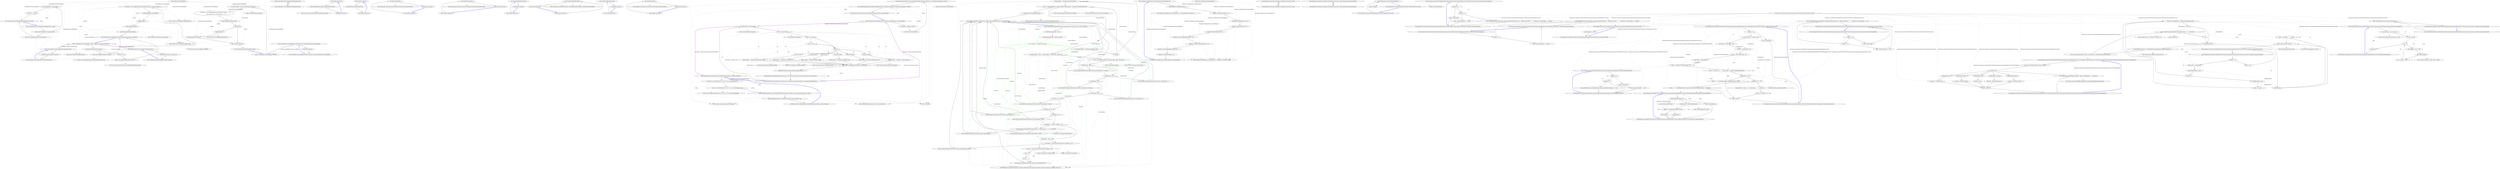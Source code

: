 digraph  {
n53 [label="CommandLine.Text.HeadingInfo", span=""];
n0 [cluster="CommandLine.Text.HeadingInfo.HeadingInfo(string)", label="Entry CommandLine.Text.HeadingInfo.HeadingInfo(string)", span="25-25"];
n1 [cluster="CommandLine.Text.HeadingInfo.HeadingInfo(string)", label="Exit CommandLine.Text.HeadingInfo.HeadingInfo(string)", span="25-25"];
n2 [cluster="CommandLine.Text.HeadingInfo.HeadingInfo(string, string)", label="Entry CommandLine.Text.HeadingInfo.HeadingInfo(string, string)", span="37-37"];
n3 [cluster="CommandLine.Text.HeadingInfo.HeadingInfo(string, string)", label="string.IsNullOrWhiteSpace(''programName'')", span="39-39"];
n5 [cluster="CommandLine.Text.HeadingInfo.HeadingInfo(string, string)", label="this.programName = programName", span="41-41"];
n6 [cluster="CommandLine.Text.HeadingInfo.HeadingInfo(string, string)", label="this.version = version", span="42-42"];
n4 [cluster="CommandLine.Text.HeadingInfo.HeadingInfo(string, string)", label="throw new ArgumentException(''programName'');", span="39-39"];
n8 [cluster="string.IsNullOrWhiteSpace(string)", label="Entry string.IsNullOrWhiteSpace(string)", span="0-0"];
n7 [cluster="CommandLine.Text.HeadingInfo.HeadingInfo(string, string)", label="Exit CommandLine.Text.HeadingInfo.HeadingInfo(string, string)", span="37-37"];
n9 [cluster="System.ArgumentException.ArgumentException(string)", label="Entry System.ArgumentException.ArgumentException(string)", span="0-0"];
n10 [cluster="lambda expression", label="Entry lambda expression", span="58-58"];
n11 [cluster="lambda expression", label="Path.GetFileNameWithoutExtension(titleAttribute.Title)", span="58-58"];
n12 [cluster="lambda expression", label="Exit lambda expression", span="58-58"];
n13 [cluster="System.IO.Path.GetFileNameWithoutExtension(string)", label="Entry System.IO.Path.GetFileNameWithoutExtension(string)", span="0-0"];
n14 [cluster="lambda expression", label="Entry lambda expression", span="62-62"];
n15 [cluster="lambda expression", label="versionAttribute.InformationalVersion", span="62-62"];
n16 [cluster="lambda expression", label="Exit lambda expression", span="62-62"];
n17 [cluster="CommandLine.Text.HeadingInfo.implicit operator string(CommandLine.Text.HeadingInfo)", label="Entry CommandLine.Text.HeadingInfo.implicit operator string(CommandLine.Text.HeadingInfo)", span="73-73"];
n18 [cluster="CommandLine.Text.HeadingInfo.implicit operator string(CommandLine.Text.HeadingInfo)", label="return info.ToString();", span="75-75"];
n19 [cluster="CommandLine.Text.HeadingInfo.implicit operator string(CommandLine.Text.HeadingInfo)", label="Exit CommandLine.Text.HeadingInfo.implicit operator string(CommandLine.Text.HeadingInfo)", span="73-73"];
n20 [cluster="CommandLine.Text.HeadingInfo.ToString()", label="Entry CommandLine.Text.HeadingInfo.ToString()", span="82-82"];
n21 [cluster="CommandLine.Text.HeadingInfo.ToString()", label="bool isVersionNull = string.IsNullOrEmpty(this.version)", span="84-84"];
n22 [cluster="CommandLine.Text.HeadingInfo.ToString()", label="var builder = new StringBuilder(this.programName.Length +\r\n                (!isVersionNull ? this.version.Length + 1 : 0))", span="85-86"];
n29 [cluster="string.IsNullOrEmpty(string)", label="Entry string.IsNullOrEmpty(string)", span="0-0"];
n24 [cluster="CommandLine.Text.HeadingInfo.ToString()", label="!isVersionNull", span="88-88"];
n23 [cluster="CommandLine.Text.HeadingInfo.ToString()", label="builder.Append(this.programName)", span="87-87"];
n30 [cluster="System.Text.StringBuilder.StringBuilder(int)", label="Entry System.Text.StringBuilder.StringBuilder(int)", span="0-0"];
n25 [cluster="CommandLine.Text.HeadingInfo.ToString()", label="builder.Append(' ')", span="90-90"];
n26 [cluster="CommandLine.Text.HeadingInfo.ToString()", label="builder.Append(this.version)", span="91-91"];
n27 [cluster="CommandLine.Text.HeadingInfo.ToString()", label="return builder.ToString();", span="94-94"];
n31 [cluster="System.Text.StringBuilder.Append(string)", label="Entry System.Text.StringBuilder.Append(string)", span="0-0"];
n32 [cluster="System.Text.StringBuilder.Append(char)", label="Entry System.Text.StringBuilder.Append(char)", span="0-0"];
n28 [cluster="CommandLine.Text.HeadingInfo.ToString()", label="Exit CommandLine.Text.HeadingInfo.ToString()", span="82-82"];
n33 [cluster="System.Text.StringBuilder.ToString()", label="Entry System.Text.StringBuilder.ToString()", span="0-0"];
n34 [cluster="CommandLine.Text.HeadingInfo.WriteMessage(string, System.IO.TextWriter)", label="Entry CommandLine.Text.HeadingInfo.WriteMessage(string, System.IO.TextWriter)", span="105-105"];
n35 [cluster="CommandLine.Text.HeadingInfo.WriteMessage(string, System.IO.TextWriter)", label="string.IsNullOrWhiteSpace(''message'')", span="107-107"];
n37 [cluster="CommandLine.Text.HeadingInfo.WriteMessage(string, System.IO.TextWriter)", label="writer == null", span="108-108"];
n39 [cluster="CommandLine.Text.HeadingInfo.WriteMessage(string, System.IO.TextWriter)", label="var builder = new StringBuilder(this.programName.Length + message.Length + 2)", span="110-110"];
n42 [cluster="CommandLine.Text.HeadingInfo.WriteMessage(string, System.IO.TextWriter)", label="builder.Append(message)", span="113-113"];
n43 [cluster="CommandLine.Text.HeadingInfo.WriteMessage(string, System.IO.TextWriter)", label="writer.WriteLine(builder.ToString())", span="114-114"];
n36 [cluster="CommandLine.Text.HeadingInfo.WriteMessage(string, System.IO.TextWriter)", label="throw new ArgumentException(''message'');", span="107-107"];
n38 [cluster="CommandLine.Text.HeadingInfo.WriteMessage(string, System.IO.TextWriter)", label="throw new ArgumentNullException(''writer'');", span="108-108"];
n40 [cluster="CommandLine.Text.HeadingInfo.WriteMessage(string, System.IO.TextWriter)", label="builder.Append(this.programName)", span="111-111"];
n41 [cluster="CommandLine.Text.HeadingInfo.WriteMessage(string, System.IO.TextWriter)", label="builder.Append('': '')", span="112-112"];
n44 [cluster="CommandLine.Text.HeadingInfo.WriteMessage(string, System.IO.TextWriter)", label="Exit CommandLine.Text.HeadingInfo.WriteMessage(string, System.IO.TextWriter)", span="105-105"];
n46 [cluster="System.IO.TextWriter.WriteLine(string)", label="Entry System.IO.TextWriter.WriteLine(string)", span="0-0"];
n45 [cluster="System.ArgumentNullException.ArgumentNullException(string)", label="Entry System.ArgumentNullException.ArgumentNullException(string)", span="0-0"];
n47 [cluster="CommandLine.Text.HeadingInfo.WriteMessage(string)", label="Entry CommandLine.Text.HeadingInfo.WriteMessage(string)", span="123-123"];
n48 [cluster="CommandLine.Text.HeadingInfo.WriteMessage(string)", label="WriteMessage(message, Console.Out)", span="125-125"];
n49 [cluster="CommandLine.Text.HeadingInfo.WriteMessage(string)", label="Exit CommandLine.Text.HeadingInfo.WriteMessage(string)", span="123-123"];
n50 [cluster="CommandLine.Text.HeadingInfo.WriteError(string)", label="Entry CommandLine.Text.HeadingInfo.WriteError(string)", span="134-134"];
n51 [cluster="CommandLine.Text.HeadingInfo.WriteError(string)", label="WriteMessage(message, Console.Error)", span="136-136"];
n52 [cluster="CommandLine.Text.HeadingInfo.WriteError(string)", label="Exit CommandLine.Text.HeadingInfo.WriteError(string)", span="134-134"];
m0_7 [cluster="Humanizer.Localisation.Formatters.RussianFormatter.RussianFormatter()", file="Configurator.cs", label="Entry Humanizer.Localisation.Formatters.RussianFormatter.RussianFormatter()", span="2-2"];
m0_3 [cluster="Humanizer.Localisation.Formatters.RomanianFormatter.RomanianFormatter()", file="Configurator.cs", label="Entry Humanizer.Localisation.Formatters.RomanianFormatter.RomanianFormatter()", span="2-2"];
m0_15 [cluster="Humanizer.Localisation.Formatters.CzechSlovakPolishFormatter.CzechSlovakPolishFormatter()", file="Configurator.cs", label="Entry Humanizer.Localisation.Formatters.CzechSlovakPolishFormatter.CzechSlovakPolishFormatter()", span="2-2"];
m0_11 [cluster="Humanizer.Localisation.Formatters.ArabicFormatter.ArabicFormatter()", file="Configurator.cs", label="Entry Humanizer.Localisation.Formatters.ArabicFormatter.ArabicFormatter()", span="2-2"];
m0_19 [cluster="lambda expression", file="Configurator.cs", label="Entry lambda expression", span="21-21"];
m0_0 [cluster="lambda expression", file="Configurator.cs", label="Entry lambda expression", span="16-16"];
m0_1 [cluster="lambda expression", file="Configurator.cs", label="new RomanianFormatter()", span="16-16"];
m0_2 [cluster="lambda expression", file="Configurator.cs", label="Exit lambda expression", span="16-16"];
m0_4 [cluster="lambda expression", file="Configurator.cs", label="Entry lambda expression", span="17-17"];
m0_5 [cluster="lambda expression", file="Configurator.cs", label="new RussianFormatter()", span="17-17"];
m0_6 [cluster="lambda expression", file="Configurator.cs", label="Exit lambda expression", span="17-17"];
m0_8 [cluster="lambda expression", file="Configurator.cs", label="Entry lambda expression", span="18-18"];
m0_9 [cluster="lambda expression", file="Configurator.cs", label="new ArabicFormatter()", span="18-18"];
m0_10 [cluster="lambda expression", file="Configurator.cs", label="Exit lambda expression", span="18-18"];
m0_12 [cluster="lambda expression", file="Configurator.cs", label="Entry lambda expression", span="19-19"];
m0_13 [cluster="lambda expression", file="Configurator.cs", label="new CzechSlovakPolishFormatter()", span="19-19"];
m0_14 [cluster="lambda expression", file="Configurator.cs", label="Exit lambda expression", span="19-19"];
m0_16 [cluster="lambda expression", file="Configurator.cs", label="Entry lambda expression", span="20-20"];
m0_17 [cluster="lambda expression", file="Configurator.cs", label="new CzechSlovakPolishFormatter()", span="20-20"];
m0_18 [cluster="lambda expression", file="Configurator.cs", label="Exit lambda expression", span="20-20"];
m0_20 [cluster="lambda expression", file="Configurator.cs", label="new CzechSlovakPolishFormatter()", span="21-21"];
m0_21 [cluster="lambda expression", file="Configurator.cs", label="Exit lambda expression", span="21-21"];
m1_6 [cluster="System.DateTime.Add(System.TimeSpan)", file="DateHumanize.cs", label="Entry System.DateTime.Add(System.TimeSpan)", span="0-0"];
m1_0 [cluster="Humanizer.Tests.DateHumanize.VerifyWithCurrentDate(string, System.TimeSpan)", file="DateHumanize.cs", label="Entry Humanizer.Tests.DateHumanize.VerifyWithCurrentDate(string, System.TimeSpan)", span="8-8"];
m1_1 [cluster="Humanizer.Tests.DateHumanize.VerifyWithCurrentDate(string, System.TimeSpan)", file="DateHumanize.cs", label="var utcNow = DateTime.UtcNow", span="10-10"];
m1_3 [cluster="Humanizer.Tests.DateHumanize.VerifyWithCurrentDate(string, System.TimeSpan)", file="DateHumanize.cs", label="Assert.Equal(expectedString, utcNow.Add(deltaFromNow).Humanize(utcDate: true, dateToCompareAgainst: utcNow))", span="14-14"];
m1_4 [cluster="Humanizer.Tests.DateHumanize.VerifyWithCurrentDate(string, System.TimeSpan)", file="DateHumanize.cs", label="Assert.Equal(expectedString, localNow.Add(deltaFromNow).Humanize(utcDate: false, dateToCompareAgainst: localNow))", span="15-15"];
m1_2 [cluster="Humanizer.Tests.DateHumanize.VerifyWithCurrentDate(string, System.TimeSpan)", file="DateHumanize.cs", label="var localNow = DateTime.Now", span="11-11"];
m1_5 [cluster="Humanizer.Tests.DateHumanize.VerifyWithCurrentDate(string, System.TimeSpan)", file="DateHumanize.cs", label="Exit Humanizer.Tests.DateHumanize.VerifyWithCurrentDate(string, System.TimeSpan)", span="8-8"];
m1_38 [cluster="System.Math.Abs(int)", file="DateHumanize.cs", label="Entry System.Math.Abs(int)", span="0-0"];
m1_7 [cluster="System.DateTime.Humanize(bool, System.DateTime?)", file="DateHumanize.cs", label="Entry System.DateTime.Humanize(bool, System.DateTime?)", span="19-19"];
m1_37 [cluster="System.TimeSpan.TimeSpan()", file="DateHumanize.cs", label="Entry System.TimeSpan.TimeSpan()", span="0-0"];
m1_40 [cluster="System.TimeSpan.FromMinutes(double)", file="DateHumanize.cs", label="Entry System.TimeSpan.FromMinutes(double)", span="0-0"];
m1_8 [cluster="Unk.Equal", file="DateHumanize.cs", label="Entry Unk.Equal", span=""];
m1_9 [cluster="Humanizer.Tests.DateHumanize.VerifyWithDateInjection(string, System.TimeSpan)", file="DateHumanize.cs", label="Entry Humanizer.Tests.DateHumanize.VerifyWithDateInjection(string, System.TimeSpan)", span="18-18"];
m1_10 [cluster="Humanizer.Tests.DateHumanize.VerifyWithDateInjection(string, System.TimeSpan)", file="DateHumanize.cs", label="var utcNow = new DateTime(2013, 6, 20, 9, 58, 22, DateTimeKind.Utc)", span="20-20"];
m1_12 [cluster="Humanizer.Tests.DateHumanize.VerifyWithDateInjection(string, System.TimeSpan)", file="DateHumanize.cs", label="Assert.Equal(expectedString, utcNow.Add(deltaFromNow).Humanize(utcDate: true, dateToCompareAgainst: utcNow))", span="23-23"];
m1_13 [cluster="Humanizer.Tests.DateHumanize.VerifyWithDateInjection(string, System.TimeSpan)", file="DateHumanize.cs", label="Assert.Equal(expectedString, now.Add(deltaFromNow).Humanize(false, now))", span="24-24"];
m1_11 [cluster="Humanizer.Tests.DateHumanize.VerifyWithDateInjection(string, System.TimeSpan)", file="DateHumanize.cs", label="var now = new DateTime(2013, 6, 20, 11, 58, 22, DateTimeKind.Local)", span="21-21"];
m1_14 [cluster="Humanizer.Tests.DateHumanize.VerifyWithDateInjection(string, System.TimeSpan)", file="DateHumanize.cs", label="Exit Humanizer.Tests.DateHumanize.VerifyWithDateInjection(string, System.TimeSpan)", span="18-18"];
m1_15 [cluster="System.DateTime.DateTime(int, int, int, int, int, int, System.DateTimeKind)", file="DateHumanize.cs", label="Entry System.DateTime.DateTime(int, int, int, int, int, int, System.DateTimeKind)", span="0-0"];
m1_41 [cluster="System.TimeSpan.FromHours(double)", file="DateHumanize.cs", label="Entry System.TimeSpan.FromHours(double)", span="0-0"];
m1_39 [cluster="System.TimeSpan.FromSeconds(double)", file="DateHumanize.cs", label="Entry System.TimeSpan.FromSeconds(double)", span="0-0"];
m1_42 [cluster="System.TimeSpan.FromDays(double)", file="DateHumanize.cs", label="Entry System.TimeSpan.FromDays(double)", span="0-0"];
m1_16 [cluster="Humanizer.Tests.DateHumanize.Verify(string, int, Humanizer.Localisation.TimeUnit, Humanizer.Localisation.Tense)", file="DateHumanize.cs", label="Entry Humanizer.Tests.DateHumanize.Verify(string, int, Humanizer.Localisation.TimeUnit, Humanizer.Localisation.Tense)", span="27-27"];
m1_17 [cluster="Humanizer.Tests.DateHumanize.Verify(string, int, Humanizer.Localisation.TimeUnit, Humanizer.Localisation.Tense)", file="DateHumanize.cs", label="var deltaFromNow = new TimeSpan()", span="29-29"];
m1_18 [cluster="Humanizer.Tests.DateHumanize.Verify(string, int, Humanizer.Localisation.TimeUnit, Humanizer.Localisation.Tense)", file="DateHumanize.cs", label="unit = Math.Abs(unit)", span="30-30"];
m1_19 [cluster="Humanizer.Tests.DateHumanize.Verify(string, int, Humanizer.Localisation.TimeUnit, Humanizer.Localisation.Tense)", file="DateHumanize.cs", label="tense == Tense.Past", span="32-32"];
m1_21 [cluster="Humanizer.Tests.DateHumanize.Verify(string, int, Humanizer.Localisation.TimeUnit, Humanizer.Localisation.Tense)", file="DateHumanize.cs", label=timeUnit, span="35-35"];
m1_34 [cluster="Humanizer.Tests.DateHumanize.Verify(string, int, Humanizer.Localisation.TimeUnit, Humanizer.Localisation.Tense)", file="DateHumanize.cs", label="VerifyWithCurrentDate(expectedString, deltaFromNow)", span="57-57"];
m1_35 [cluster="Humanizer.Tests.DateHumanize.Verify(string, int, Humanizer.Localisation.TimeUnit, Humanizer.Localisation.Tense)", file="DateHumanize.cs", label="VerifyWithDateInjection(expectedString, deltaFromNow)", span="58-58"];
m1_20 [cluster="Humanizer.Tests.DateHumanize.Verify(string, int, Humanizer.Localisation.TimeUnit, Humanizer.Localisation.Tense)", file="DateHumanize.cs", label="unit = -unit", span="33-33"];
m1_23 [cluster="Humanizer.Tests.DateHumanize.Verify(string, int, Humanizer.Localisation.TimeUnit, Humanizer.Localisation.Tense)", file="DateHumanize.cs", label="deltaFromNow = TimeSpan.FromSeconds(unit)", span="38-38"];
m1_25 [cluster="Humanizer.Tests.DateHumanize.Verify(string, int, Humanizer.Localisation.TimeUnit, Humanizer.Localisation.Tense)", file="DateHumanize.cs", label="deltaFromNow = TimeSpan.FromMinutes(unit)", span="41-41"];
m1_27 [cluster="Humanizer.Tests.DateHumanize.Verify(string, int, Humanizer.Localisation.TimeUnit, Humanizer.Localisation.Tense)", file="DateHumanize.cs", label="deltaFromNow = TimeSpan.FromHours(unit)", span="44-44"];
m1_29 [cluster="Humanizer.Tests.DateHumanize.Verify(string, int, Humanizer.Localisation.TimeUnit, Humanizer.Localisation.Tense)", file="DateHumanize.cs", label="deltaFromNow = TimeSpan.FromDays(unit)", span="47-47"];
m1_31 [cluster="Humanizer.Tests.DateHumanize.Verify(string, int, Humanizer.Localisation.TimeUnit, Humanizer.Localisation.Tense)", file="DateHumanize.cs", label="deltaFromNow = TimeSpan.FromDays(unit*31)", span="50-50"];
m1_33 [cluster="Humanizer.Tests.DateHumanize.Verify(string, int, Humanizer.Localisation.TimeUnit, Humanizer.Localisation.Tense)", file="DateHumanize.cs", label="deltaFromNow = TimeSpan.FromDays(unit*366)", span="53-53"];
m1_22 [cluster="Humanizer.Tests.DateHumanize.Verify(string, int, Humanizer.Localisation.TimeUnit, Humanizer.Localisation.Tense)", file="DateHumanize.cs", label="TimeUnit.Second", span="37-37"];
m1_24 [cluster="Humanizer.Tests.DateHumanize.Verify(string, int, Humanizer.Localisation.TimeUnit, Humanizer.Localisation.Tense)", file="DateHumanize.cs", label="TimeUnit.Minute", span="40-40"];
m1_26 [cluster="Humanizer.Tests.DateHumanize.Verify(string, int, Humanizer.Localisation.TimeUnit, Humanizer.Localisation.Tense)", file="DateHumanize.cs", label="TimeUnit.Hour", span="43-43"];
m1_28 [cluster="Humanizer.Tests.DateHumanize.Verify(string, int, Humanizer.Localisation.TimeUnit, Humanizer.Localisation.Tense)", file="DateHumanize.cs", label="TimeUnit.Day", span="46-46"];
m1_30 [cluster="Humanizer.Tests.DateHumanize.Verify(string, int, Humanizer.Localisation.TimeUnit, Humanizer.Localisation.Tense)", file="DateHumanize.cs", label="TimeUnit.Month", span="49-49"];
m1_32 [cluster="Humanizer.Tests.DateHumanize.Verify(string, int, Humanizer.Localisation.TimeUnit, Humanizer.Localisation.Tense)", file="DateHumanize.cs", label="TimeUnit.Year", span="52-52"];
m1_36 [cluster="Humanizer.Tests.DateHumanize.Verify(string, int, Humanizer.Localisation.TimeUnit, Humanizer.Localisation.Tense)", file="DateHumanize.cs", label="Exit Humanizer.Tests.DateHumanize.Verify(string, int, Humanizer.Localisation.TimeUnit, Humanizer.Localisation.Tense)", span="27-27"];
m2_37 [cluster="System.DateTime.ToLocalTime()", file="DateHumanizeExtensions.cs", label="Entry System.DateTime.ToLocalTime()", span="0-0"];
m2_41 [cluster="System.TimeSpan.TimeSpan(long)", file="DateHumanizeExtensions.cs", label="Entry System.TimeSpan.TimeSpan(long)", span="0-0"];
m2_42 [cluster="System.Math.Abs(long)", file="DateHumanizeExtensions.cs", label="Entry System.Math.Abs(long)", span="0-0"];
m2_39 [cluster="System.TimeSpan.FromMilliseconds(double)", file="DateHumanizeExtensions.cs", label="Entry System.TimeSpan.FromMilliseconds(double)", span="0-0"];
m2_43 [cluster="Humanizer.Localisation.Formatters.IFormatter.DateHumanize(Humanizer.Localisation.TimeUnit, Humanizer.Localisation.Tense, int)", file="DateHumanizeExtensions.cs", label="Entry Humanizer.Localisation.Formatters.IFormatter.DateHumanize(Humanizer.Localisation.TimeUnit, Humanizer.Localisation.Tense, int)", span="10-10"];
m2_40 [cluster="Humanizer.Localisation.Formatters.IFormatter.DateHumanize_Now()", file="DateHumanizeExtensions.cs", label="Entry Humanizer.Localisation.Formatters.IFormatter.DateHumanize_Now()", span="9-9"];
m2_38 [cluster="System.DateTime.Subtract(System.DateTime)", file="DateHumanizeExtensions.cs", label="Entry System.DateTime.Subtract(System.DateTime)", span="0-0"];
m2_46 [cluster="System.Convert.ToInt32(double)", file="DateHumanizeExtensions.cs", label="Entry System.Convert.ToInt32(double)", span="0-0"];
m2_45 [cluster="System.Math.Floor(double)", file="DateHumanizeExtensions.cs", label="Entry System.Math.Floor(double)", span="0-0"];
m2_0 [cluster="Humanizer.DateHumanizeExtensions.Humanize(System.DateTime, bool, System.DateTime?)", file="DateHumanizeExtensions.cs", label="Entry Humanizer.DateHumanizeExtensions.Humanize(System.DateTime, bool, System.DateTime?)", span="19-19"];
m2_3 [cluster="Humanizer.DateHumanizeExtensions.Humanize(System.DateTime, bool, System.DateTime?)", color=green, community=0, file="DateHumanizeExtensions.cs", label="26: var formatter = Configurator.Formatter", span="24-24"];
m2_1 [cluster="Humanizer.DateHumanizeExtensions.Humanize(System.DateTime, bool, System.DateTime?)", file="DateHumanizeExtensions.cs", label="dateToCompareAgainst == null", span="21-21"];
m2_2 [cluster="Humanizer.DateHumanizeExtensions.Humanize(System.DateTime, bool, System.DateTime?)", file="DateHumanizeExtensions.cs", label="dateToCompareAgainst = DateTime.UtcNow", span="22-22"];
m2_4 [cluster="Humanizer.DateHumanizeExtensions.Humanize(System.DateTime, bool, System.DateTime?)", file="DateHumanizeExtensions.cs", label="var comparisonBase = dateToCompareAgainst.Value", span="25-25"];
m2_8 [cluster="Humanizer.DateHumanizeExtensions.Humanize(System.DateTime, bool, System.DateTime?)", file="DateHumanizeExtensions.cs", label="return formatter.DateHumanize_Now();", span="31-31"];
m2_12 [cluster="Humanizer.DateHumanizeExtensions.Humanize(System.DateTime, bool, System.DateTime?)", file="DateHumanizeExtensions.cs", label="return formatter.DateHumanize(TimeUnit.Second, timeUnitTense, ts.Seconds);", span="37-37"];
m2_14 [cluster="Humanizer.DateHumanizeExtensions.Humanize(System.DateTime, bool, System.DateTime?)", file="DateHumanizeExtensions.cs", label="return formatter.DateHumanize(TimeUnit.Minute, timeUnitTense, 1);", span="40-40"];
m2_16 [cluster="Humanizer.DateHumanizeExtensions.Humanize(System.DateTime, bool, System.DateTime?)", file="DateHumanizeExtensions.cs", label="return formatter.DateHumanize(TimeUnit.Minute, timeUnitTense, ts.Minutes);", span="43-43"];
m2_18 [cluster="Humanizer.DateHumanizeExtensions.Humanize(System.DateTime, bool, System.DateTime?)", file="DateHumanizeExtensions.cs", label="return formatter.DateHumanize(TimeUnit.Hour, timeUnitTense, 1);", span="46-46"];
m2_20 [cluster="Humanizer.DateHumanizeExtensions.Humanize(System.DateTime, bool, System.DateTime?)", file="DateHumanizeExtensions.cs", label="return formatter.DateHumanize(TimeUnit.Hour, timeUnitTense, ts.Hours);", span="49-49"];
m2_22 [cluster="Humanizer.DateHumanizeExtensions.Humanize(System.DateTime, bool, System.DateTime?)", file="DateHumanizeExtensions.cs", label="return formatter.DateHumanize(TimeUnit.Day, timeUnitTense, 1);", span="52-52"];
m2_24 [cluster="Humanizer.DateHumanizeExtensions.Humanize(System.DateTime, bool, System.DateTime?)", file="DateHumanizeExtensions.cs", label="return formatter.DateHumanize(TimeUnit.Day, timeUnitTense, ts.Days);", span="55-55"];
m2_27 [cluster="Humanizer.DateHumanizeExtensions.Humanize(System.DateTime, bool, System.DateTime?)", file="DateHumanizeExtensions.cs", label="return formatter.DateHumanize(TimeUnit.Month, timeUnitTense, 1);", span="60-60"];
m2_28 [cluster="Humanizer.DateHumanizeExtensions.Humanize(System.DateTime, bool, System.DateTime?)", file="DateHumanizeExtensions.cs", label="return formatter.DateHumanize(TimeUnit.Day, timeUnitTense, ts.Days);", span="62-62"];
m2_31 [cluster="Humanizer.DateHumanizeExtensions.Humanize(System.DateTime, bool, System.DateTime?)", file="DateHumanizeExtensions.cs", label="return formatter.DateHumanize(TimeUnit.Month, timeUnitTense, months);", span="68-68"];
m2_35 [cluster="Humanizer.DateHumanizeExtensions.Humanize(System.DateTime, bool, System.DateTime?)", file="DateHumanizeExtensions.cs", label="return formatter.DateHumanize(TimeUnit.Year, timeUnitTense, years);", span="73-73"];
m2_5 [cluster="Humanizer.DateHumanizeExtensions.Humanize(System.DateTime, bool, System.DateTime?)", file="DateHumanizeExtensions.cs", label="!utcDate", span="27-27"];
m2_6 [cluster="Humanizer.DateHumanizeExtensions.Humanize(System.DateTime, bool, System.DateTime?)", file="DateHumanizeExtensions.cs", label="comparisonBase = comparisonBase.ToLocalTime()", span="28-28"];
m2_7 [cluster="Humanizer.DateHumanizeExtensions.Humanize(System.DateTime, bool, System.DateTime?)", file="DateHumanizeExtensions.cs", label="input <= comparisonBase && comparisonBase.Subtract(input) < TimeSpan.FromMilliseconds(500)", span="30-30"];
m2_9 [cluster="Humanizer.DateHumanizeExtensions.Humanize(System.DateTime, bool, System.DateTime?)", file="DateHumanizeExtensions.cs", label="var timeUnitTense = input > comparisonBase ? Tense.Future : Tense.Past", span="33-33"];
m2_10 [cluster="Humanizer.DateHumanizeExtensions.Humanize(System.DateTime, bool, System.DateTime?)", file="DateHumanizeExtensions.cs", label="var ts = new TimeSpan(Math.Abs(comparisonBase.Ticks - input.Ticks))", span="34-34"];
m2_26 [cluster="Humanizer.DateHumanizeExtensions.Humanize(System.DateTime, bool, System.DateTime?)", file="DateHumanizeExtensions.cs", label="comparisonBase.Date.AddMonths(timeUnitTense == Tense.Future ? 1 : -1) == input.Date", span="59-59"];
m2_11 [cluster="Humanizer.DateHumanizeExtensions.Humanize(System.DateTime, bool, System.DateTime?)", file="DateHumanizeExtensions.cs", label="ts.TotalSeconds < 60", span="36-36"];
m2_13 [cluster="Humanizer.DateHumanizeExtensions.Humanize(System.DateTime, bool, System.DateTime?)", file="DateHumanizeExtensions.cs", label="ts.TotalSeconds < 120", span="39-39"];
m2_15 [cluster="Humanizer.DateHumanizeExtensions.Humanize(System.DateTime, bool, System.DateTime?)", file="DateHumanizeExtensions.cs", label="ts.TotalMinutes < 45", span="42-42"];
m2_17 [cluster="Humanizer.DateHumanizeExtensions.Humanize(System.DateTime, bool, System.DateTime?)", file="DateHumanizeExtensions.cs", label="ts.TotalMinutes < 90", span="45-45"];
m2_19 [cluster="Humanizer.DateHumanizeExtensions.Humanize(System.DateTime, bool, System.DateTime?)", file="DateHumanizeExtensions.cs", label="ts.TotalHours < 24", span="48-48"];
m2_21 [cluster="Humanizer.DateHumanizeExtensions.Humanize(System.DateTime, bool, System.DateTime?)", file="DateHumanizeExtensions.cs", label="ts.TotalHours < 48", span="51-51"];
m2_23 [cluster="Humanizer.DateHumanizeExtensions.Humanize(System.DateTime, bool, System.DateTime?)", file="DateHumanizeExtensions.cs", label="ts.TotalDays < 28", span="54-54"];
m2_25 [cluster="Humanizer.DateHumanizeExtensions.Humanize(System.DateTime, bool, System.DateTime?)", file="DateHumanizeExtensions.cs", label="ts.TotalDays >= 28 && ts.TotalDays < 30", span="57-57"];
m2_29 [cluster="Humanizer.DateHumanizeExtensions.Humanize(System.DateTime, bool, System.DateTime?)", file="DateHumanizeExtensions.cs", label="ts.TotalDays < 345", span="65-65"];
m2_30 [cluster="Humanizer.DateHumanizeExtensions.Humanize(System.DateTime, bool, System.DateTime?)", file="DateHumanizeExtensions.cs", label="int months = Convert.ToInt32(Math.Floor(ts.TotalDays / 29.5))", span="67-67"];
m2_32 [cluster="Humanizer.DateHumanizeExtensions.Humanize(System.DateTime, bool, System.DateTime?)", file="DateHumanizeExtensions.cs", label="int years = Convert.ToInt32(Math.Floor(ts.TotalDays / 365))", span="71-71"];
m2_33 [cluster="Humanizer.DateHumanizeExtensions.Humanize(System.DateTime, bool, System.DateTime?)", file="DateHumanizeExtensions.cs", label="years == 0", span="72-72"];
m2_34 [cluster="Humanizer.DateHumanizeExtensions.Humanize(System.DateTime, bool, System.DateTime?)", file="DateHumanizeExtensions.cs", label="years = 1", span="72-72"];
m2_36 [cluster="Humanizer.DateHumanizeExtensions.Humanize(System.DateTime, bool, System.DateTime?)", file="DateHumanizeExtensions.cs", label="Exit Humanizer.DateHumanizeExtensions.Humanize(System.DateTime, bool, System.DateTime?)", span="19-19"];
m2_44 [cluster="System.DateTime.AddMonths(int)", file="DateHumanizeExtensions.cs", label="Entry System.DateTime.AddMonths(int)", span="0-0"];
m3_0 [cluster="Humanizer.Configuration.FormatterRegistry.FormatterRegistry()", file="DateHumanizeTests.cs", label="Entry Humanizer.Configuration.FormatterRegistry.FormatterRegistry()", span="6-6"];
m3_1 [cluster="Humanizer.Configuration.FormatterRegistry.FormatterRegistry()", file="DateHumanizeTests.cs", label="RegisterDefault<DefaultFormatter>()", span="8-8"];
m3_2 [cluster="Humanizer.Configuration.FormatterRegistry.FormatterRegistry()", file="DateHumanizeTests.cs", label="Register<RomanianFormatter>(''ro'')", span="9-9"];
m3_3 [cluster="Humanizer.Configuration.FormatterRegistry.FormatterRegistry()", file="DateHumanizeTests.cs", label="Register<RussianFormatter>(''ru'')", span="10-10"];
m3_4 [cluster="Humanizer.Configuration.FormatterRegistry.FormatterRegistry()", file="DateHumanizeTests.cs", label="Register<ArabicFormatter>(''ar'')", span="11-11"];
m3_5 [cluster="Humanizer.Configuration.FormatterRegistry.FormatterRegistry()", file="DateHumanizeTests.cs", label="Register<HebrewFormatter>(''he'')", span="12-12"];
m3_6 [cluster="Humanizer.Configuration.FormatterRegistry.FormatterRegistry()", file="DateHumanizeTests.cs", label="Register<CzechSlovakPolishFormatter>(''sk'')", span="13-13"];
m3_7 [cluster="Humanizer.Configuration.FormatterRegistry.FormatterRegistry()", file="DateHumanizeTests.cs", label="Register<CzechSlovakPolishFormatter>(''cs'')", span="14-14"];
m3_8 [cluster="Humanizer.Configuration.FormatterRegistry.FormatterRegistry()", file="DateHumanizeTests.cs", label="Register<CzechSlovakPolishFormatter>(''pl'')", span="15-15"];
m3_9 [cluster="Humanizer.Configuration.FormatterRegistry.FormatterRegistry()", file="DateHumanizeTests.cs", label="Register<SerbianFormatter>(''sr'')", span="16-16"];
m3_10 [cluster="Humanizer.Configuration.FormatterRegistry.FormatterRegistry()", file="DateHumanizeTests.cs", label="Exit Humanizer.Configuration.FormatterRegistry.FormatterRegistry()", span="6-6"];
m3_11 [cluster="Humanizer.Configuration.LocaliserRegistry<T>.RegisterDefault<TLocaliser>()", file="DateHumanizeTests.cs", label="Entry Humanizer.Configuration.LocaliserRegistry<T>.RegisterDefault<TLocaliser>()", span="50-50"];
m3_12 [cluster="Humanizer.Configuration.LocaliserRegistry<T>.Register<TLocaliser>(string)", file="DateHumanizeTests.cs", label="Entry Humanizer.Configuration.LocaliserRegistry<T>.Register<TLocaliser>(string)", span="41-41"];
m3_13 [file="DateHumanizeTests.cs", label="Humanizer.Configuration.FormatterRegistry", span=""];
m6_0 [cluster="Humanizer.Localisation.Ordinalizers.IOrdinalizer.Convert(int, string)", file="EnglishNumberToWordsConverter.cs", label="Entry Humanizer.Localisation.Ordinalizers.IOrdinalizer.Convert(int, string)", span="13-13"];
m6_1 [cluster="Humanizer.Localisation.Ordinalizers.IOrdinalizer.Convert(int, string)", file="EnglishNumberToWordsConverter.cs", label="Exit Humanizer.Localisation.Ordinalizers.IOrdinalizer.Convert(int, string)", span="13-13"];
m6_2 [cluster="Humanizer.Localisation.Ordinalizers.IOrdinalizer.Convert(int, string, Humanizer.GrammaticalGender)", file="EnglishNumberToWordsConverter.cs", label="Entry Humanizer.Localisation.Ordinalizers.IOrdinalizer.Convert(int, string, Humanizer.GrammaticalGender)", span="22-22"];
m6_3 [cluster="Humanizer.Localisation.Ordinalizers.IOrdinalizer.Convert(int, string, Humanizer.GrammaticalGender)", file="EnglishNumberToWordsConverter.cs", label="Exit Humanizer.Localisation.Ordinalizers.IOrdinalizer.Convert(int, string, Humanizer.GrammaticalGender)", span="22-22"];
m8_4 [cluster="Unk.Equal", file="NumberToOrdinalWordsTests.cs", label="Entry Unk.Equal", span=""];
m8_0 [cluster="Humanizer.Tests.NumberToOrdinalWordsTests.ToOrdinalWords(int, string)", file="NumberToOrdinalWordsTests.cs", label="Entry Humanizer.Tests.NumberToOrdinalWordsTests.ToOrdinalWords(int, string)", span="50-50"];
m8_1 [cluster="Humanizer.Tests.NumberToOrdinalWordsTests.ToOrdinalWords(int, string)", file="NumberToOrdinalWordsTests.cs", label="Assert.Equal(words, number.ToOrdinalWords())", span="52-52"];
m8_2 [cluster="Humanizer.Tests.NumberToOrdinalWordsTests.ToOrdinalWords(int, string)", file="NumberToOrdinalWordsTests.cs", label="Exit Humanizer.Tests.NumberToOrdinalWordsTests.ToOrdinalWords(int, string)", span="50-50"];
m8_3 [cluster="int.ToOrdinalWords()", file="NumberToOrdinalWordsTests.cs", label="Entry int.ToOrdinalWords()", span="14-14"];
m9_100 [cluster="Humanizer.Localisation.NumberToWords.Romanian.RomanianCardinalNumberConverter.MillionsConverter(int, Humanizer.GrammaticalGender)", file="NumberToWordsTests.cs", label="Entry Humanizer.Localisation.NumberToWords.Romanian.RomanianCardinalNumberConverter.MillionsConverter(int, Humanizer.GrammaticalGender)", span="327-327"];
m9_101 [cluster="Humanizer.Localisation.NumberToWords.Romanian.RomanianCardinalNumberConverter.MillionsConverter(int, Humanizer.GrammaticalGender)", file="NumberToWordsTests.cs", label="number == 0", span="329-329"];
m9_103 [cluster="Humanizer.Localisation.NumberToWords.Romanian.RomanianCardinalNumberConverter.MillionsConverter(int, Humanizer.GrammaticalGender)", file="NumberToWordsTests.cs", label="number == 1", span="332-332"];
m9_105 [cluster="Humanizer.Localisation.NumberToWords.Romanian.RomanianCardinalNumberConverter.MillionsConverter(int, Humanizer.GrammaticalGender)", file="NumberToWordsTests.cs", label="return ThreeDigitSetConverter(number, GrammaticalGender.Feminine, true) + (IsAbove20(number) ? '' '' + _joinAbove20 : String.Empty) + '' milioane'';", span="336-336"];
m9_102 [cluster="Humanizer.Localisation.NumberToWords.Romanian.RomanianCardinalNumberConverter.MillionsConverter(int, Humanizer.GrammaticalGender)", file="NumberToWordsTests.cs", label="return String.Empty;", span="330-330"];
m9_104 [cluster="Humanizer.Localisation.NumberToWords.Romanian.RomanianCardinalNumberConverter.MillionsConverter(int, Humanizer.GrammaticalGender)", file="NumberToWordsTests.cs", label="return _masculineSingular + '' milion'';", span="333-333"];
m9_106 [cluster="Humanizer.Localisation.NumberToWords.Romanian.RomanianCardinalNumberConverter.MillionsConverter(int, Humanizer.GrammaticalGender)", file="NumberToWordsTests.cs", label="Exit Humanizer.Localisation.NumberToWords.Romanian.RomanianCardinalNumberConverter.MillionsConverter(int, Humanizer.GrammaticalGender)", span="327-327"];
m9_19 [cluster="Humanizer.Localisation.NumberToWords.Romanian.RomanianCardinalNumberConverter.SplitEveryThreeDigits(int)", file="NumberToWordsTests.cs", label="Entry Humanizer.Localisation.NumberToWords.Romanian.RomanianCardinalNumberConverter.SplitEveryThreeDigits(int)", span="142-142"];
m9_26 [cluster="Humanizer.Localisation.NumberToWords.Romanian.RomanianCardinalNumberConverter.SplitEveryThreeDigits(int)", file="NumberToWordsTests.cs", label="List<int> parts = new List<int>()", span="144-144"];
m9_27 [cluster="Humanizer.Localisation.NumberToWords.Romanian.RomanianCardinalNumberConverter.SplitEveryThreeDigits(int)", file="NumberToWordsTests.cs", label="int rest = number", span="145-145"];
m9_30 [cluster="Humanizer.Localisation.NumberToWords.Romanian.RomanianCardinalNumberConverter.SplitEveryThreeDigits(int)", file="NumberToWordsTests.cs", label="parts.Add(threeDigit)", span="151-151"];
m9_32 [cluster="Humanizer.Localisation.NumberToWords.Romanian.RomanianCardinalNumberConverter.SplitEveryThreeDigits(int)", file="NumberToWordsTests.cs", label="return parts;", span="156-156"];
m9_28 [cluster="Humanizer.Localisation.NumberToWords.Romanian.RomanianCardinalNumberConverter.SplitEveryThreeDigits(int)", file="NumberToWordsTests.cs", label="rest > 0", span="147-147"];
m9_29 [cluster="Humanizer.Localisation.NumberToWords.Romanian.RomanianCardinalNumberConverter.SplitEveryThreeDigits(int)", file="NumberToWordsTests.cs", label="int threeDigit = rest % 1000", span="149-149"];
m9_31 [cluster="Humanizer.Localisation.NumberToWords.Romanian.RomanianCardinalNumberConverter.SplitEveryThreeDigits(int)", file="NumberToWordsTests.cs", label="rest = (int)(rest / 1000)", span="153-153"];
m9_33 [cluster="Humanizer.Localisation.NumberToWords.Romanian.RomanianCardinalNumberConverter.SplitEveryThreeDigits(int)", file="NumberToWordsTests.cs", label="Exit Humanizer.Localisation.NumberToWords.Romanian.RomanianCardinalNumberConverter.SplitEveryThreeDigits(int)", span="142-142"];
m9_34 [cluster="System.Collections.Generic.List<T>.List()", file="NumberToWordsTests.cs", label="Entry System.Collections.Generic.List<T>.List()", span="0-0"];
m9_23 [cluster="string.Trim()", file="NumberToWordsTests.cs", label="Entry string.Trim()", span="0-0"];
m9_79 [cluster="string.Contains(string)", file="NumberToWordsTests.cs", label="Entry string.Contains(string)", span="0-0"];
m9_90 [cluster="Humanizer.Localisation.NumberToWords.Romanian.RomanianCardinalNumberConverter.UnitsConverter(int, Humanizer.GrammaticalGender)", file="NumberToWordsTests.cs", label="Entry Humanizer.Localisation.NumberToWords.Romanian.RomanianCardinalNumberConverter.UnitsConverter(int, Humanizer.GrammaticalGender)", span="285-285"];
m9_91 [cluster="Humanizer.Localisation.NumberToWords.Romanian.RomanianCardinalNumberConverter.UnitsConverter(int, Humanizer.GrammaticalGender)", file="NumberToWordsTests.cs", label="return ThreeDigitSetConverter(number, gender, true);", span="287-287"];
m9_92 [cluster="Humanizer.Localisation.NumberToWords.Romanian.RomanianCardinalNumberConverter.UnitsConverter(int, Humanizer.GrammaticalGender)", file="NumberToWordsTests.cs", label="Exit Humanizer.Localisation.NumberToWords.Romanian.RomanianCardinalNumberConverter.UnitsConverter(int, Humanizer.GrammaticalGender)", span="285-285"];
m9_52 [cluster="Humanizer.Localisation.NumberToWords.Romanian.RomanianCardinalNumberConverter.ThreeDigitSetConverter(int, Humanizer.GrammaticalGender, bool)", file="NumberToWordsTests.cs", label="Entry Humanizer.Localisation.NumberToWords.Romanian.RomanianCardinalNumberConverter.ThreeDigitSetConverter(int, Humanizer.GrammaticalGender, bool)", span="204-204"];
m9_53 [cluster="Humanizer.Localisation.NumberToWords.Romanian.RomanianCardinalNumberConverter.ThreeDigitSetConverter(int, Humanizer.GrammaticalGender, bool)", file="NumberToWordsTests.cs", label="number == 0", span="206-206"];
m9_55 [cluster="Humanizer.Localisation.NumberToWords.Romanian.RomanianCardinalNumberConverter.ThreeDigitSetConverter(int, Humanizer.GrammaticalGender, bool)", file="NumberToWordsTests.cs", label="int tensAndUnits = number % 100", span="210-210"];
m9_56 [cluster="Humanizer.Localisation.NumberToWords.Romanian.RomanianCardinalNumberConverter.ThreeDigitSetConverter(int, Humanizer.GrammaticalGender, bool)", file="NumberToWordsTests.cs", label="int hundreds = (int)(number / 100)", span="212-212"];
m9_63 [cluster="Humanizer.Localisation.NumberToWords.Romanian.RomanianCardinalNumberConverter.ThreeDigitSetConverter(int, Humanizer.GrammaticalGender, bool)", file="NumberToWordsTests.cs", label="words += '' '' + getPartByGender(_units[tensAndUnits], gender)", span="229-229"];
m9_65 [cluster="Humanizer.Localisation.NumberToWords.Romanian.RomanianCardinalNumberConverter.ThreeDigitSetConverter(int, Humanizer.GrammaticalGender, bool)", file="NumberToWordsTests.cs", label="words += '' '' + getPartByGender(_teensUnder20NumberToText[tensAndUnits - 10], gender)", span="234-234"];
m9_66 [cluster="Humanizer.Localisation.NumberToWords.Romanian.RomanianCardinalNumberConverter.ThreeDigitSetConverter(int, Humanizer.GrammaticalGender, bool)", file="NumberToWordsTests.cs", label="string unitsText = (units == 0 ? String.Empty : '' '' + (_joinGroups + '' '' + getPartByGender(_units[units], gender)))", span="239-239"];
m9_54 [cluster="Humanizer.Localisation.NumberToWords.Romanian.RomanianCardinalNumberConverter.ThreeDigitSetConverter(int, Humanizer.GrammaticalGender, bool)", file="NumberToWordsTests.cs", label="return String.Empty;", span="207-207"];
m9_57 [cluster="Humanizer.Localisation.NumberToWords.Romanian.RomanianCardinalNumberConverter.ThreeDigitSetConverter(int, Humanizer.GrammaticalGender, bool)", file="NumberToWordsTests.cs", label="int units = tensAndUnits % 10", span="215-215"];
m9_58 [cluster="Humanizer.Localisation.NumberToWords.Romanian.RomanianCardinalNumberConverter.ThreeDigitSetConverter(int, Humanizer.GrammaticalGender, bool)", file="NumberToWordsTests.cs", label="int tens = (int)(tensAndUnits / 10)", span="216-216"];
m9_62 [cluster="Humanizer.Localisation.NumberToWords.Romanian.RomanianCardinalNumberConverter.ThreeDigitSetConverter(int, Humanizer.GrammaticalGender, bool)", file="NumberToWordsTests.cs", label="tensAndUnits <= 9", span="226-226"];
m9_64 [cluster="Humanizer.Localisation.NumberToWords.Romanian.RomanianCardinalNumberConverter.ThreeDigitSetConverter(int, Humanizer.GrammaticalGender, bool)", file="NumberToWordsTests.cs", label="tensAndUnits <= 19", span="231-231"];
m9_60 [cluster="Humanizer.Localisation.NumberToWords.Romanian.RomanianCardinalNumberConverter.ThreeDigitSetConverter(int, Humanizer.GrammaticalGender, bool)", file="NumberToWordsTests.cs", label="words += HundredsToText(hundreds)", span="221-221"];
m9_59 [cluster="Humanizer.Localisation.NumberToWords.Romanian.RomanianCardinalNumberConverter.ThreeDigitSetConverter(int, Humanizer.GrammaticalGender, bool)", file="NumberToWordsTests.cs", label="string words = String.Empty", span="218-218"];
m9_61 [cluster="Humanizer.Localisation.NumberToWords.Romanian.RomanianCardinalNumberConverter.ThreeDigitSetConverter(int, Humanizer.GrammaticalGender, bool)", file="NumberToWordsTests.cs", label="words +=  ((tens >= 2) ? '' '' : String.Empty) + _tensOver20NumberToText[tens]", span="224-224"];
m9_67 [cluster="Humanizer.Localisation.NumberToWords.Romanian.RomanianCardinalNumberConverter.ThreeDigitSetConverter(int, Humanizer.GrammaticalGender, bool)", file="NumberToWordsTests.cs", label="words += unitsText", span="241-241"];
m9_68 [cluster="Humanizer.Localisation.NumberToWords.Romanian.RomanianCardinalNumberConverter.ThreeDigitSetConverter(int, Humanizer.GrammaticalGender, bool)", file="NumberToWordsTests.cs", label="return words;", span="244-244"];
m9_69 [cluster="Humanizer.Localisation.NumberToWords.Romanian.RomanianCardinalNumberConverter.ThreeDigitSetConverter(int, Humanizer.GrammaticalGender, bool)", file="NumberToWordsTests.cs", label="Exit Humanizer.Localisation.NumberToWords.Romanian.RomanianCardinalNumberConverter.ThreeDigitSetConverter(int, Humanizer.GrammaticalGender, bool)", span="204-204"];
m9_71 [cluster="Humanizer.Localisation.NumberToWords.Romanian.RomanianCardinalNumberConverter.getPartByGender(string, Humanizer.GrammaticalGender)", file="NumberToWordsTests.cs", label="Entry Humanizer.Localisation.NumberToWords.Romanian.RomanianCardinalNumberConverter.getPartByGender(string, Humanizer.GrammaticalGender)", span="247-247"];
m9_72 [cluster="Humanizer.Localisation.NumberToWords.Romanian.RomanianCardinalNumberConverter.getPartByGender(string, Humanizer.GrammaticalGender)", file="NumberToWordsTests.cs", label="multiGenderPart.Contains(''|'')", span="249-249"];
m9_73 [cluster="Humanizer.Localisation.NumberToWords.Romanian.RomanianCardinalNumberConverter.getPartByGender(string, Humanizer.GrammaticalGender)", file="NumberToWordsTests.cs", label="String[] parts = multiGenderPart.Split('|')", span="251-251"];
m9_74 [cluster="Humanizer.Localisation.NumberToWords.Romanian.RomanianCardinalNumberConverter.getPartByGender(string, Humanizer.GrammaticalGender)", file="NumberToWordsTests.cs", label="gender == GrammaticalGender.Feminine", span="252-252"];
m9_77 [cluster="Humanizer.Localisation.NumberToWords.Romanian.RomanianCardinalNumberConverter.getPartByGender(string, Humanizer.GrammaticalGender)", file="NumberToWordsTests.cs", label="return multiGenderPart;", span="259-259"];
m9_75 [cluster="Humanizer.Localisation.NumberToWords.Romanian.RomanianCardinalNumberConverter.getPartByGender(string, Humanizer.GrammaticalGender)", file="NumberToWordsTests.cs", label="return parts[1];", span="253-253"];
m9_76 [cluster="Humanizer.Localisation.NumberToWords.Romanian.RomanianCardinalNumberConverter.getPartByGender(string, Humanizer.GrammaticalGender)", file="NumberToWordsTests.cs", label="return parts[0];", span="256-256"];
m9_78 [cluster="Humanizer.Localisation.NumberToWords.Romanian.RomanianCardinalNumberConverter.getPartByGender(string, Humanizer.GrammaticalGender)", file="NumberToWordsTests.cs", label="Exit Humanizer.Localisation.NumberToWords.Romanian.RomanianCardinalNumberConverter.getPartByGender(string, Humanizer.GrammaticalGender)", span="247-247"];
m9_25 [cluster="string.Replace(string, string)", file="NumberToWordsTests.cs", label="Entry string.Replace(string, string)", span="0-0"];
m9_70 [cluster="Humanizer.Localisation.NumberToWords.Romanian.RomanianCardinalNumberConverter.HundredsToText(int)", file="NumberToWordsTests.cs", label="Entry Humanizer.Localisation.NumberToWords.Romanian.RomanianCardinalNumberConverter.HundredsToText(int)", span="267-267"];
m9_84 [cluster="Humanizer.Localisation.NumberToWords.Romanian.RomanianCardinalNumberConverter.HundredsToText(int)", file="NumberToWordsTests.cs", label="hundreds == 0", span="269-269"];
m9_86 [cluster="Humanizer.Localisation.NumberToWords.Romanian.RomanianCardinalNumberConverter.HundredsToText(int)", file="NumberToWordsTests.cs", label="hundreds == 1", span="272-272"];
m9_88 [cluster="Humanizer.Localisation.NumberToWords.Romanian.RomanianCardinalNumberConverter.HundredsToText(int)", file="NumberToWordsTests.cs", label="return getPartByGender(_units[hundreds], GrammaticalGender.Feminine) + '' sute'';", span="276-276"];
m9_85 [cluster="Humanizer.Localisation.NumberToWords.Romanian.RomanianCardinalNumberConverter.HundredsToText(int)", file="NumberToWordsTests.cs", label="return String.Empty;", span="270-270"];
m9_87 [cluster="Humanizer.Localisation.NumberToWords.Romanian.RomanianCardinalNumberConverter.HundredsToText(int)", file="NumberToWordsTests.cs", label="return _feminineSingular + '' sută'';", span="273-273"];
m9_89 [cluster="Humanizer.Localisation.NumberToWords.Romanian.RomanianCardinalNumberConverter.HundredsToText(int)", file="NumberToWordsTests.cs", label="Exit Humanizer.Localisation.NumberToWords.Romanian.RomanianCardinalNumberConverter.HundredsToText(int)", span="267-267"];
m9_81 [cluster="Humanizer.Localisation.NumberToWords.Romanian.RomanianCardinalNumberConverter.IsAbove20(int)", file="NumberToWordsTests.cs", label="Entry Humanizer.Localisation.NumberToWords.Romanian.RomanianCardinalNumberConverter.IsAbove20(int)", span="262-262"];
m9_82 [cluster="Humanizer.Localisation.NumberToWords.Romanian.RomanianCardinalNumberConverter.IsAbove20(int)", file="NumberToWordsTests.cs", label="return (number >= 20);", span="264-264"];
m9_83 [cluster="Humanizer.Localisation.NumberToWords.Romanian.RomanianCardinalNumberConverter.IsAbove20(int)", file="NumberToWordsTests.cs", label="Exit Humanizer.Localisation.NumberToWords.Romanian.RomanianCardinalNumberConverter.IsAbove20(int)", span="262-262"];
m9_0 [cluster="Humanizer.Localisation.NumberToWords.Romanian.RomanianCardinalNumberConverter.Convert(int, Humanizer.GrammaticalGender)", file="NumberToWordsTests.cs", label="Entry Humanizer.Localisation.NumberToWords.Romanian.RomanianCardinalNumberConverter.Convert(int, Humanizer.GrammaticalGender)", span="98-98"];
m9_1 [cluster="Humanizer.Localisation.NumberToWords.Romanian.RomanianCardinalNumberConverter.Convert(int, Humanizer.GrammaticalGender)", file="NumberToWordsTests.cs", label="number == 0", span="100-100"];
m9_5 [cluster="Humanizer.Localisation.NumberToWords.Romanian.RomanianCardinalNumberConverter.Convert(int, Humanizer.GrammaticalGender)", file="NumberToWordsTests.cs", label="number < 0", span="109-109"];
m9_7 [cluster="Humanizer.Localisation.NumberToWords.Romanian.RomanianCardinalNumberConverter.Convert(int, Humanizer.GrammaticalGender)", file="NumberToWordsTests.cs", label="number = -number", span="112-112"];
m9_8 [cluster="Humanizer.Localisation.NumberToWords.Romanian.RomanianCardinalNumberConverter.Convert(int, Humanizer.GrammaticalGender)", file="NumberToWordsTests.cs", label="List<int> _threeDigitParts = SplitEveryThreeDigits(number)", span="115-115"];
m9_13 [cluster="Humanizer.Localisation.NumberToWords.Romanian.RomanianCardinalNumberConverter.Convert(int, Humanizer.GrammaticalGender)", file="NumberToWordsTests.cs", label="words = partToString(_threeDigitParts[i], gender).Trim() + '' '' + words.Trim()", span="124-124"];
m9_2 [cluster="Humanizer.Localisation.NumberToWords.Romanian.RomanianCardinalNumberConverter.Convert(int, Humanizer.GrammaticalGender)", file="NumberToWordsTests.cs", label="return ''zero'';", span="102-102"];
m9_3 [cluster="Humanizer.Localisation.NumberToWords.Romanian.RomanianCardinalNumberConverter.Convert(int, Humanizer.GrammaticalGender)", file="NumberToWordsTests.cs", label="string words = String.Empty", span="105-105"];
m9_4 [cluster="Humanizer.Localisation.NumberToWords.Romanian.RomanianCardinalNumberConverter.Convert(int, Humanizer.GrammaticalGender)", file="NumberToWordsTests.cs", label="bool prefixMinusSign = false", span="107-107"];
m9_16 [cluster="Humanizer.Localisation.NumberToWords.Romanian.RomanianCardinalNumberConverter.Convert(int, Humanizer.GrammaticalGender)", file="NumberToWordsTests.cs", label="words = _minusSign + '' '' + words", span="129-129"];
m9_17 [cluster="Humanizer.Localisation.NumberToWords.Romanian.RomanianCardinalNumberConverter.Convert(int, Humanizer.GrammaticalGender)", file="NumberToWordsTests.cs", label="return words.TrimEnd().Replace(''  '', '' '');", span="133-133"];
m9_15 [cluster="Humanizer.Localisation.NumberToWords.Romanian.RomanianCardinalNumberConverter.Convert(int, Humanizer.GrammaticalGender)", file="NumberToWordsTests.cs", label=prefixMinusSign, span="127-127"];
m9_6 [cluster="Humanizer.Localisation.NumberToWords.Romanian.RomanianCardinalNumberConverter.Convert(int, Humanizer.GrammaticalGender)", file="NumberToWordsTests.cs", label="prefixMinusSign = true", span="111-111"];
m9_9 [cluster="Humanizer.Localisation.NumberToWords.Romanian.RomanianCardinalNumberConverter.Convert(int, Humanizer.GrammaticalGender)", file="NumberToWordsTests.cs", label="int i = 0", span="117-117"];
m9_10 [cluster="Humanizer.Localisation.NumberToWords.Romanian.RomanianCardinalNumberConverter.Convert(int, Humanizer.GrammaticalGender)", file="NumberToWordsTests.cs", label="i < _threeDigitParts.Count", span="117-117"];
m9_11 [cluster="Humanizer.Localisation.NumberToWords.Romanian.RomanianCardinalNumberConverter.Convert(int, Humanizer.GrammaticalGender)", file="NumberToWordsTests.cs", label="ThreeDigitSets currentSet = (ThreeDigitSets)Enum.ToObject(typeof(ThreeDigitSets), i)", span="120-120"];
m9_14 [cluster="Humanizer.Localisation.NumberToWords.Romanian.RomanianCardinalNumberConverter.Convert(int, Humanizer.GrammaticalGender)", file="NumberToWordsTests.cs", label="i++", span="117-117"];
m9_12 [cluster="Humanizer.Localisation.NumberToWords.Romanian.RomanianCardinalNumberConverter.Convert(int, Humanizer.GrammaticalGender)", file="NumberToWordsTests.cs", label="Func<int, GrammaticalGender, string> partToString = GetNextPartConverter(currentSet)", span="122-122"];
m9_18 [cluster="Humanizer.Localisation.NumberToWords.Romanian.RomanianCardinalNumberConverter.Convert(int, Humanizer.GrammaticalGender)", file="NumberToWordsTests.cs", label="Exit Humanizer.Localisation.NumberToWords.Romanian.RomanianCardinalNumberConverter.Convert(int, Humanizer.GrammaticalGender)", span="98-98"];
m9_107 [cluster="Humanizer.Localisation.NumberToWords.Romanian.RomanianCardinalNumberConverter.BillionsConverter(int, Humanizer.GrammaticalGender)", file="NumberToWordsTests.cs", label="Entry Humanizer.Localisation.NumberToWords.Romanian.RomanianCardinalNumberConverter.BillionsConverter(int, Humanizer.GrammaticalGender)", span="345-345"];
m9_108 [cluster="Humanizer.Localisation.NumberToWords.Romanian.RomanianCardinalNumberConverter.BillionsConverter(int, Humanizer.GrammaticalGender)", file="NumberToWordsTests.cs", label="number == 1", span="347-347"];
m9_110 [cluster="Humanizer.Localisation.NumberToWords.Romanian.RomanianCardinalNumberConverter.BillionsConverter(int, Humanizer.GrammaticalGender)", file="NumberToWordsTests.cs", label="return ThreeDigitSetConverter(number, GrammaticalGender.Feminine) + (IsAbove20(number) ? '' '' + _joinAbove20 : String.Empty) + '' miliarde'';", span="350-350"];
m9_109 [cluster="Humanizer.Localisation.NumberToWords.Romanian.RomanianCardinalNumberConverter.BillionsConverter(int, Humanizer.GrammaticalGender)", file="NumberToWordsTests.cs", label="return _masculineSingular + '' miliard'';", span="348-348"];
m9_111 [cluster="Humanizer.Localisation.NumberToWords.Romanian.RomanianCardinalNumberConverter.BillionsConverter(int, Humanizer.GrammaticalGender)", file="NumberToWordsTests.cs", label="Exit Humanizer.Localisation.NumberToWords.Romanian.RomanianCardinalNumberConverter.BillionsConverter(int, Humanizer.GrammaticalGender)", span="345-345"];
m9_24 [cluster="string.TrimEnd(params char[])", file="NumberToWordsTests.cs", label="Entry string.TrimEnd(params char[])", span="0-0"];
m9_21 [cluster="Humanizer.Localisation.NumberToWords.Romanian.RomanianCardinalNumberConverter.GetNextPartConverter(Humanizer.Localisation.NumberToWords.Romanian.RomanianCardinalNumberConverter.ThreeDigitSets)", file="NumberToWordsTests.cs", label="Entry Humanizer.Localisation.NumberToWords.Romanian.RomanianCardinalNumberConverter.GetNextPartConverter(Humanizer.Localisation.NumberToWords.Romanian.RomanianCardinalNumberConverter.ThreeDigitSets)", span="164-164"];
m9_36 [cluster="Humanizer.Localisation.NumberToWords.Romanian.RomanianCardinalNumberConverter.GetNextPartConverter(Humanizer.Localisation.NumberToWords.Romanian.RomanianCardinalNumberConverter.ThreeDigitSets)", file="NumberToWordsTests.cs", label="Func<int, GrammaticalGender, string> converter", span="166-166"];
m9_37 [cluster="Humanizer.Localisation.NumberToWords.Romanian.RomanianCardinalNumberConverter.GetNextPartConverter(Humanizer.Localisation.NumberToWords.Romanian.RomanianCardinalNumberConverter.ThreeDigitSets)", file="NumberToWordsTests.cs", label=currentSet, span="168-168"];
m9_48 [cluster="Humanizer.Localisation.NumberToWords.Romanian.RomanianCardinalNumberConverter.GetNextPartConverter(Humanizer.Localisation.NumberToWords.Romanian.RomanianCardinalNumberConverter.ThreeDigitSets)", file="NumberToWordsTests.cs", label="throw new ArgumentOutOfRangeException(''Unknow ThreeDigitSet: '' + currentSet);", span="191-191"];
m9_38 [cluster="Humanizer.Localisation.NumberToWords.Romanian.RomanianCardinalNumberConverter.GetNextPartConverter(Humanizer.Localisation.NumberToWords.Romanian.RomanianCardinalNumberConverter.ThreeDigitSets)", file="NumberToWordsTests.cs", label="ThreeDigitSets.Units", span="170-170"];
m9_40 [cluster="Humanizer.Localisation.NumberToWords.Romanian.RomanianCardinalNumberConverter.GetNextPartConverter(Humanizer.Localisation.NumberToWords.Romanian.RomanianCardinalNumberConverter.ThreeDigitSets)", file="NumberToWordsTests.cs", label="ThreeDigitSets.Thousands", span="174-174"];
m9_42 [cluster="Humanizer.Localisation.NumberToWords.Romanian.RomanianCardinalNumberConverter.GetNextPartConverter(Humanizer.Localisation.NumberToWords.Romanian.RomanianCardinalNumberConverter.ThreeDigitSets)", file="NumberToWordsTests.cs", label="ThreeDigitSets.Millions", span="178-178"];
m9_44 [cluster="Humanizer.Localisation.NumberToWords.Romanian.RomanianCardinalNumberConverter.GetNextPartConverter(Humanizer.Localisation.NumberToWords.Romanian.RomanianCardinalNumberConverter.ThreeDigitSets)", file="NumberToWordsTests.cs", label="ThreeDigitSets.Billions", span="182-182"];
m9_46 [cluster="Humanizer.Localisation.NumberToWords.Romanian.RomanianCardinalNumberConverter.GetNextPartConverter(Humanizer.Localisation.NumberToWords.Romanian.RomanianCardinalNumberConverter.ThreeDigitSets)", file="NumberToWordsTests.cs", label="ThreeDigitSets.More", span="186-186"];
m9_39 [cluster="Humanizer.Localisation.NumberToWords.Romanian.RomanianCardinalNumberConverter.GetNextPartConverter(Humanizer.Localisation.NumberToWords.Romanian.RomanianCardinalNumberConverter.ThreeDigitSets)", file="NumberToWordsTests.cs", label="converter = UnitsConverter", span="171-171"];
m9_41 [cluster="Humanizer.Localisation.NumberToWords.Romanian.RomanianCardinalNumberConverter.GetNextPartConverter(Humanizer.Localisation.NumberToWords.Romanian.RomanianCardinalNumberConverter.ThreeDigitSets)", file="NumberToWordsTests.cs", label="converter = ThousandsConverter", span="175-175"];
m9_43 [cluster="Humanizer.Localisation.NumberToWords.Romanian.RomanianCardinalNumberConverter.GetNextPartConverter(Humanizer.Localisation.NumberToWords.Romanian.RomanianCardinalNumberConverter.ThreeDigitSets)", file="NumberToWordsTests.cs", label="converter = MillionsConverter", span="179-179"];
m9_45 [cluster="Humanizer.Localisation.NumberToWords.Romanian.RomanianCardinalNumberConverter.GetNextPartConverter(Humanizer.Localisation.NumberToWords.Romanian.RomanianCardinalNumberConverter.ThreeDigitSets)", file="NumberToWordsTests.cs", label="converter = BillionsConverter", span="183-183"];
m9_47 [cluster="Humanizer.Localisation.NumberToWords.Romanian.RomanianCardinalNumberConverter.GetNextPartConverter(Humanizer.Localisation.NumberToWords.Romanian.RomanianCardinalNumberConverter.ThreeDigitSets)", file="NumberToWordsTests.cs", label="converter = null", span="187-187"];
m9_49 [cluster="Humanizer.Localisation.NumberToWords.Romanian.RomanianCardinalNumberConverter.GetNextPartConverter(Humanizer.Localisation.NumberToWords.Romanian.RomanianCardinalNumberConverter.ThreeDigitSets)", file="NumberToWordsTests.cs", label="return converter;", span="194-194"];
m9_50 [cluster="Humanizer.Localisation.NumberToWords.Romanian.RomanianCardinalNumberConverter.GetNextPartConverter(Humanizer.Localisation.NumberToWords.Romanian.RomanianCardinalNumberConverter.ThreeDigitSets)", file="NumberToWordsTests.cs", label="Exit Humanizer.Localisation.NumberToWords.Romanian.RomanianCardinalNumberConverter.GetNextPartConverter(Humanizer.Localisation.NumberToWords.Romanian.RomanianCardinalNumberConverter.ThreeDigitSets)", span="164-164"];
m9_93 [cluster="Humanizer.Localisation.NumberToWords.Romanian.RomanianCardinalNumberConverter.ThousandsConverter(int, Humanizer.GrammaticalGender)", file="NumberToWordsTests.cs", label="Entry Humanizer.Localisation.NumberToWords.Romanian.RomanianCardinalNumberConverter.ThousandsConverter(int, Humanizer.GrammaticalGender)", span="297-297"];
m9_94 [cluster="Humanizer.Localisation.NumberToWords.Romanian.RomanianCardinalNumberConverter.ThousandsConverter(int, Humanizer.GrammaticalGender)", file="NumberToWordsTests.cs", label="number == 0", span="299-299"];
m9_96 [cluster="Humanizer.Localisation.NumberToWords.Romanian.RomanianCardinalNumberConverter.ThousandsConverter(int, Humanizer.GrammaticalGender)", file="NumberToWordsTests.cs", label="number == 1", span="302-302"];
m9_98 [cluster="Humanizer.Localisation.NumberToWords.Romanian.RomanianCardinalNumberConverter.ThousandsConverter(int, Humanizer.GrammaticalGender)", file="NumberToWordsTests.cs", label="return ThreeDigitSetConverter(number, GrammaticalGender.Feminine) + (IsAbove20(number) ? '' '' + _joinAbove20 : String.Empty) + '' mii'';", span="306-306"];
m9_95 [cluster="Humanizer.Localisation.NumberToWords.Romanian.RomanianCardinalNumberConverter.ThousandsConverter(int, Humanizer.GrammaticalGender)", file="NumberToWordsTests.cs", label="return String.Empty;", span="300-300"];
m9_97 [cluster="Humanizer.Localisation.NumberToWords.Romanian.RomanianCardinalNumberConverter.ThousandsConverter(int, Humanizer.GrammaticalGender)", file="NumberToWordsTests.cs", label="return _feminineSingular + '' mie'';", span="303-303"];
m9_99 [cluster="Humanizer.Localisation.NumberToWords.Romanian.RomanianCardinalNumberConverter.ThousandsConverter(int, Humanizer.GrammaticalGender)", file="NumberToWordsTests.cs", label="Exit Humanizer.Localisation.NumberToWords.Romanian.RomanianCardinalNumberConverter.ThousandsConverter(int, Humanizer.GrammaticalGender)", span="297-297"];
m9_51 [cluster="System.ArgumentOutOfRangeException.ArgumentOutOfRangeException(string)", file="NumberToWordsTests.cs", label="Entry System.ArgumentOutOfRangeException.ArgumentOutOfRangeException(string)", span="0-0"];
m9_80 [cluster="string.Split(params char[])", file="NumberToWordsTests.cs", label="Entry string.Split(params char[])", span="0-0"];
m9_35 [cluster="System.Collections.Generic.List<T>.Add(T)", file="NumberToWordsTests.cs", label="Entry System.Collections.Generic.List<T>.Add(T)", span="0-0"];
m9_20 [cluster="System.Enum.ToObject(System.Type, int)", file="NumberToWordsTests.cs", label="Entry System.Enum.ToObject(System.Type, int)", span="0-0"];
m9_22 [cluster="System.Func<T1, T2, TResult>.Invoke(T1, T2)", file="NumberToWordsTests.cs", label="Entry System.Func<T1, T2, TResult>.Invoke(T1, T2)", span="0-0"];
m9_112 [file="NumberToWordsTests.cs", label="Humanizer.Localisation.NumberToWords.Romanian.RomanianCardinalNumberConverter", span=""];
n53 -> n5  [color=darkseagreen4, key=1, label="CommandLine.Text.HeadingInfo", style=dashed];
n53 -> n6  [color=darkseagreen4, key=1, label="CommandLine.Text.HeadingInfo", style=dashed];
n53 -> n21  [color=darkseagreen4, key=1, label="CommandLine.Text.HeadingInfo", style=dashed];
n53 -> n22  [color=darkseagreen4, key=1, label="CommandLine.Text.HeadingInfo", style=dashed];
n53 -> n23  [color=darkseagreen4, key=1, label="CommandLine.Text.HeadingInfo", style=dashed];
n53 -> n26  [color=darkseagreen4, key=1, label="CommandLine.Text.HeadingInfo", style=dashed];
n53 -> n39  [color=darkseagreen4, key=1, label="CommandLine.Text.HeadingInfo", style=dashed];
n53 -> n40  [color=darkseagreen4, key=1, label="CommandLine.Text.HeadingInfo", style=dashed];
n53 -> n48  [color=darkseagreen4, key=1, label="CommandLine.Text.HeadingInfo", style=dashed];
n53 -> n51  [color=darkseagreen4, key=1, label="CommandLine.Text.HeadingInfo", style=dashed];
n0 -> n1  [key=0, style=solid];
n1 -> n0  [color=blue, key=0, style=bold];
n2 -> n3  [key=0, style=solid];
n2 -> n5  [color=darkseagreen4, key=1, label=string, style=dashed];
n2 -> n6  [color=darkseagreen4, key=1, label=string, style=dashed];
n3 -> n4  [key=0, style=solid];
n3 -> n5  [key=0, style=solid];
n3 -> n8  [key=2, style=dotted];
n5 -> n6  [key=0, style=solid];
n6 -> n7  [key=0, style=solid];
n4 -> n7  [key=0, style=solid];
n4 -> n9  [key=2, style=dotted];
n7 -> n2  [color=blue, key=0, style=bold];
n10 -> n11  [key=0, style=solid];
n11 -> n12  [key=0, style=solid];
n11 -> n13  [key=2, style=dotted];
n12 -> n10  [color=blue, key=0, style=bold];
n14 -> n15  [key=0, style=solid];
n15 -> n16  [key=0, style=solid];
n16 -> n14  [color=blue, key=0, style=bold];
n17 -> n18  [key=0, style=solid];
n17 -> n20  [color=darkorchid, key=3, label="method methodReturn string op_Implicit", style=bold];
n18 -> n19  [key=0, style=solid];
n18 -> n20  [key=2, style=dotted];
n19 -> n17  [color=blue, key=0, style=bold];
n20 -> n21  [key=0, style=solid];
n21 -> n22  [key=0, style=solid];
n21 -> n29  [key=2, style=dotted];
n21 -> n24  [color=darkseagreen4, key=1, label=isVersionNull, style=dashed];
n22 -> n23  [key=0, style=solid];
n22 -> n30  [key=2, style=dotted];
n22 -> n25  [color=darkseagreen4, key=1, label=builder, style=dashed];
n22 -> n26  [color=darkseagreen4, key=1, label=builder, style=dashed];
n22 -> n27  [color=darkseagreen4, key=1, label=builder, style=dashed];
n24 -> n25  [key=0, style=solid];
n24 -> n27  [key=0, style=solid];
n23 -> n24  [key=0, style=solid];
n23 -> n31  [key=2, style=dotted];
n25 -> n26  [key=0, style=solid];
n25 -> n32  [key=2, style=dotted];
n26 -> n27  [key=0, style=solid];
n26 -> n31  [key=2, style=dotted];
n27 -> n28  [key=0, style=solid];
n27 -> n33  [key=2, style=dotted];
n28 -> n20  [color=blue, key=0, style=bold];
n34 -> n35  [key=0, style=solid];
n34 -> n37  [color=darkseagreen4, key=1, label="System.IO.TextWriter", style=dashed];
n34 -> n39  [color=darkseagreen4, key=1, label=string, style=dashed];
n34 -> n42  [color=darkseagreen4, key=1, label=string, style=dashed];
n34 -> n43  [color=darkseagreen4, key=1, label="System.IO.TextWriter", style=dashed];
n34 -> n47  [color=darkorchid, key=3, label="Parameter variable string message", style=bold];
n34 -> n50  [color=darkorchid, key=3, label="Parameter variable string message", style=bold];
n35 -> n36  [key=0, style=solid];
n35 -> n37  [key=0, style=solid];
n35 -> n8  [key=2, style=dotted];
n37 -> n38  [key=0, style=solid];
n37 -> n39  [key=0, style=solid];
n39 -> n40  [key=0, style=solid];
n39 -> n30  [key=2, style=dotted];
n39 -> n41  [color=darkseagreen4, key=1, label=builder, style=dashed];
n39 -> n42  [color=darkseagreen4, key=1, label=builder, style=dashed];
n39 -> n43  [color=darkseagreen4, key=1, label=builder, style=dashed];
n42 -> n43  [key=0, style=solid];
n42 -> n31  [key=2, style=dotted];
n43 -> n44  [key=0, style=solid];
n43 -> n33  [key=2, style=dotted];
n43 -> n46  [key=2, style=dotted];
n36 -> n44  [key=0, style=solid];
n36 -> n9  [key=2, style=dotted];
n38 -> n44  [key=0, style=solid];
n38 -> n45  [key=2, style=dotted];
n40 -> n41  [key=0, style=solid];
n40 -> n31  [key=2, style=dotted];
n41 -> n42  [key=0, style=solid];
n41 -> n31  [key=2, style=dotted];
n44 -> n34  [color=blue, key=0, style=bold];
n47 -> n48  [key=0, style=solid];
n48 -> n49  [key=0, style=solid];
n48 -> n34  [key=2, style=dotted];
n49 -> n47  [color=blue, key=0, style=bold];
n50 -> n51  [key=0, style=solid];
n51 -> n52  [key=0, style=solid];
n51 -> n34  [key=2, style=dotted];
n52 -> n50  [color=blue, key=0, style=bold];
m0_19 -> m0_20  [key=0, style=solid];
m0_0 -> m0_1  [key=0, style=solid];
m0_1 -> m0_2  [key=0, style=solid];
m0_1 -> m0_3  [key=2, style=dotted];
m0_2 -> m0_0  [color=blue, key=0, style=bold];
m0_4 -> m0_5  [key=0, style=solid];
m0_5 -> m0_6  [key=0, style=solid];
m0_5 -> m0_7  [key=2, style=dotted];
m0_6 -> m0_4  [color=blue, key=0, style=bold];
m0_8 -> m0_9  [key=0, style=solid];
m0_9 -> m0_10  [key=0, style=solid];
m0_9 -> m0_11  [key=2, style=dotted];
m0_10 -> m0_8  [color=blue, key=0, style=bold];
m0_12 -> m0_13  [key=0, style=solid];
m0_13 -> m0_14  [key=0, style=solid];
m0_13 -> m0_15  [key=2, style=dotted];
m0_14 -> m0_12  [color=blue, key=0, style=bold];
m0_16 -> m0_17  [key=0, style=solid];
m0_17 -> m0_18  [key=0, style=solid];
m0_17 -> m0_15  [key=2, style=dotted];
m0_18 -> m0_16  [color=blue, key=0, style=bold];
m0_20 -> m0_21  [key=0, style=solid];
m0_20 -> m0_15  [key=2, style=dotted];
m0_21 -> m0_19  [color=blue, key=0, style=bold];
m1_0 -> m1_1  [key=0, style=solid];
m1_0 -> m1_3  [color=darkseagreen4, key=1, label=string, style=dashed];
m1_0 -> m1_4  [color=darkseagreen4, key=1, label=string, style=dashed];
m1_0 -> m1_16  [color=darkorchid, key=3, label="Parameter variable string expectedString", style=bold];
m1_0 -> m1_17  [color=darkorchid, key=3, label="Parameter variable System.TimeSpan deltaFromNow", style=bold];
m1_1 -> m1_2  [key=0, style=solid];
m1_1 -> m1_3  [color=darkseagreen4, key=1, label=utcNow, style=dashed];
m1_3 -> m1_4  [key=0, style=solid];
m1_3 -> m1_6  [key=2, style=dotted];
m1_3 -> m1_7  [key=2, style=dotted];
m1_3 -> m1_8  [key=2, style=dotted];
m1_4 -> m1_5  [key=0, style=solid];
m1_4 -> m1_6  [key=2, style=dotted];
m1_4 -> m1_7  [key=2, style=dotted];
m1_4 -> m1_8  [key=2, style=dotted];
m1_2 -> m1_3  [key=0, style=solid];
m1_2 -> m1_4  [color=darkseagreen4, key=1, label=localNow, style=dashed];
m1_5 -> m1_0  [color=blue, key=0, style=bold];
m1_9 -> m1_10  [key=0, style=solid];
m1_9 -> m1_12  [color=darkseagreen4, key=1, label=string, style=dashed];
m1_9 -> m1_13  [color=darkseagreen4, key=1, label=string, style=dashed];
m1_9 -> m1_16  [color=darkorchid, key=3, label="Parameter variable string expectedString", style=bold];
m1_9 -> m1_17  [color=darkorchid, key=3, label="Parameter variable System.TimeSpan deltaFromNow", style=bold];
m1_10 -> m1_11  [key=0, style=solid];
m1_10 -> m1_15  [key=2, style=dotted];
m1_10 -> m1_12  [color=darkseagreen4, key=1, label=utcNow, style=dashed];
m1_12 -> m1_13  [key=0, style=solid];
m1_12 -> m1_6  [key=2, style=dotted];
m1_12 -> m1_7  [key=2, style=dotted];
m1_12 -> m1_8  [key=2, style=dotted];
m1_13 -> m1_14  [key=0, style=solid];
m1_13 -> m1_6  [key=2, style=dotted];
m1_13 -> m1_7  [key=2, style=dotted];
m1_13 -> m1_8  [key=2, style=dotted];
m1_11 -> m1_12  [key=0, style=solid];
m1_11 -> m1_15  [key=2, style=dotted];
m1_11 -> m1_13  [color=darkseagreen4, key=1, label=now, style=dashed];
m1_14 -> m1_9  [color=blue, key=0, style=bold];
m1_16 -> m1_17  [key=0, style=solid];
m1_16 -> m1_18  [color=darkseagreen4, key=1, label=int, style=dashed];
m1_16 -> m1_19  [color=darkseagreen4, key=1, label="Humanizer.Localisation.Tense", style=dashed];
m1_16 -> m1_21  [color=darkseagreen4, key=1, label="Humanizer.Localisation.TimeUnit", style=dashed];
m1_16 -> m1_34  [color=darkseagreen4, key=1, label=string, style=dashed];
m1_16 -> m1_35  [color=darkseagreen4, key=1, label=string, style=dashed];
m1_17 -> m1_18  [key=0, style=solid];
m1_17 -> m1_37  [key=2, style=dotted];
m1_18 -> m1_19  [key=0, style=solid];
m1_18 -> m1_38  [key=2, style=dotted];
m1_18 -> m1_18  [color=darkseagreen4, key=1, label=int, style=dashed];
m1_18 -> m1_20  [color=darkseagreen4, key=1, label=int, style=dashed];
m1_18 -> m1_23  [color=darkseagreen4, key=1, label=int, style=dashed];
m1_18 -> m1_25  [color=darkseagreen4, key=1, label=int, style=dashed];
m1_18 -> m1_27  [color=darkseagreen4, key=1, label=int, style=dashed];
m1_18 -> m1_29  [color=darkseagreen4, key=1, label=int, style=dashed];
m1_18 -> m1_31  [color=darkseagreen4, key=1, label=int, style=dashed];
m1_18 -> m1_33  [color=darkseagreen4, key=1, label=int, style=dashed];
m1_19 -> m1_20  [key=0, style=solid];
m1_19 -> m1_21  [key=0, style=solid];
m1_21 -> m1_22  [key=0, style=solid];
m1_21 -> m1_24  [key=0, style=solid];
m1_21 -> m1_26  [key=0, style=solid];
m1_21 -> m1_28  [key=0, style=solid];
m1_21 -> m1_30  [key=0, style=solid];
m1_21 -> m1_32  [key=0, style=solid];
m1_34 -> m1_35  [key=0, style=solid];
m1_34 -> m1_0  [key=2, style=dotted];
m1_35 -> m1_36  [key=0, style=solid];
m1_35 -> m1_9  [key=2, style=dotted];
m1_20 -> m1_21  [key=0, style=solid];
m1_20 -> m1_20  [color=darkseagreen4, key=1, label=int, style=dashed];
m1_20 -> m1_23  [color=darkseagreen4, key=1, label=int, style=dashed];
m1_20 -> m1_25  [color=darkseagreen4, key=1, label=int, style=dashed];
m1_20 -> m1_27  [color=darkseagreen4, key=1, label=int, style=dashed];
m1_20 -> m1_29  [color=darkseagreen4, key=1, label=int, style=dashed];
m1_20 -> m1_31  [color=darkseagreen4, key=1, label=int, style=dashed];
m1_20 -> m1_33  [color=darkseagreen4, key=1, label=int, style=dashed];
m1_23 -> m1_34  [key=0, style=solid];
m1_23 -> m1_39  [key=2, style=dotted];
m1_25 -> m1_34  [key=0, style=solid];
m1_25 -> m1_40  [key=2, style=dotted];
m1_27 -> m1_34  [key=0, style=solid];
m1_27 -> m1_41  [key=2, style=dotted];
m1_29 -> m1_34  [key=0, style=solid];
m1_29 -> m1_42  [key=2, style=dotted];
m1_31 -> m1_34  [key=0, style=solid];
m1_31 -> m1_42  [key=2, style=dotted];
m1_33 -> m1_34  [key=0, style=solid];
m1_33 -> m1_42  [key=2, style=dotted];
m1_33 -> m1_35  [color=darkseagreen4, key=1, label=deltaFromNow, style=dashed];
m1_22 -> m1_23  [key=0, style=solid];
m1_24 -> m1_25  [key=0, style=solid];
m1_26 -> m1_27  [key=0, style=solid];
m1_28 -> m1_29  [key=0, style=solid];
m1_30 -> m1_31  [key=0, style=solid];
m1_32 -> m1_33  [key=0, style=solid];
m1_36 -> m1_16  [color=blue, key=0, style=bold];
m2_0 -> m2_1  [key=0, style=solid];
m2_0 -> m2_4  [color=darkseagreen4, key=1, label="System.DateTime?", style=dashed];
m2_0 -> m2_5  [color=darkseagreen4, key=1, label=bool, style=dashed];
m2_0 -> m2_7  [color=darkseagreen4, key=1, label="System.DateTime", style=dashed];
m2_0 -> m2_9  [color=darkseagreen4, key=1, label="System.DateTime", style=dashed];
m2_0 -> m2_10  [color=darkseagreen4, key=1, label="System.DateTime", style=dashed];
m2_0 -> m2_26  [color=darkseagreen4, key=1, label="System.DateTime", style=dashed];
m2_3 -> m2_4  [color=green, key=0, style=solid];
m2_3 -> m2_8  [color=green, key=1, label=formatter, style=dashed];
m2_3 -> m2_12  [color=green, key=1, label=formatter, style=dashed];
m2_3 -> m2_14  [color=green, key=1, label=formatter, style=dashed];
m2_3 -> m2_16  [color=green, key=1, label=formatter, style=dashed];
m2_3 -> m2_18  [color=green, key=1, label=formatter, style=dashed];
m2_3 -> m2_20  [color=green, key=1, label=formatter, style=dashed];
m2_3 -> m2_22  [color=green, key=1, label=formatter, style=dashed];
m2_3 -> m2_24  [color=green, key=1, label=formatter, style=dashed];
m2_3 -> m2_27  [color=green, key=1, label=formatter, style=dashed];
m2_3 -> m2_28  [color=green, key=1, label=formatter, style=dashed];
m2_3 -> m2_31  [color=green, key=1, label=formatter, style=dashed];
m2_3 -> m2_35  [color=green, key=1, label=formatter, style=dashed];
m2_1 -> m2_3  [color=green, key=0, style=solid];
m2_1 -> m2_2  [key=0, style=solid];
m2_2 -> m2_3  [color=green, key=0, style=solid];
m2_2 -> m2_4  [color=darkseagreen4, key=1, label="System.DateTime?", style=dashed];
m2_4 -> m2_5  [key=0, style=solid];
m2_4 -> m2_6  [color=darkseagreen4, key=1, label=comparisonBase, style=dashed];
m2_4 -> m2_7  [color=darkseagreen4, key=1, label=comparisonBase, style=dashed];
m2_4 -> m2_9  [color=darkseagreen4, key=1, label=comparisonBase, style=dashed];
m2_4 -> m2_10  [color=darkseagreen4, key=1, label=comparisonBase, style=dashed];
m2_4 -> m2_26  [color=darkseagreen4, key=1, label=comparisonBase, style=dashed];
m2_8 -> m2_36  [key=0, style=solid];
m2_8 -> m2_40  [key=2, style=dotted];
m2_12 -> m2_12  [color=darkseagreen4, key=1, label=ts, style=dashed];
m2_12 -> m2_36  [key=0, style=solid];
m2_12 -> m2_43  [key=2, style=dotted];
m2_12 -> m2_13  [color=darkseagreen4, key=1, label=ts, style=dashed];
m2_14 -> m2_36  [key=0, style=solid];
m2_14 -> m2_43  [key=2, style=dotted];
m2_16 -> m2_16  [color=darkseagreen4, key=1, label=ts, style=dashed];
m2_16 -> m2_36  [key=0, style=solid];
m2_16 -> m2_43  [key=2, style=dotted];
m2_16 -> m2_17  [color=darkseagreen4, key=1, label=ts, style=dashed];
m2_18 -> m2_36  [key=0, style=solid];
m2_18 -> m2_43  [key=2, style=dotted];
m2_20 -> m2_20  [color=darkseagreen4, key=1, label=ts, style=dashed];
m2_20 -> m2_36  [key=0, style=solid];
m2_20 -> m2_43  [key=2, style=dotted];
m2_20 -> m2_21  [color=darkseagreen4, key=1, label=ts, style=dashed];
m2_22 -> m2_36  [key=0, style=solid];
m2_22 -> m2_43  [key=2, style=dotted];
m2_24 -> m2_24  [color=darkseagreen4, key=1, label=ts, style=dashed];
m2_24 -> m2_36  [key=0, style=solid];
m2_24 -> m2_43  [key=2, style=dotted];
m2_24 -> m2_25  [color=darkseagreen4, key=1, label=ts, style=dashed];
m2_27 -> m2_36  [key=0, style=solid];
m2_27 -> m2_43  [key=2, style=dotted];
m2_28 -> m2_28  [color=darkseagreen4, key=1, label=ts, style=dashed];
m2_28 -> m2_36  [key=0, style=solid];
m2_28 -> m2_43  [key=2, style=dotted];
m2_28 -> m2_29  [color=darkseagreen4, key=1, label=ts, style=dashed];
m2_31 -> m2_36  [key=0, style=solid];
m2_31 -> m2_43  [key=2, style=dotted];
m2_35 -> m2_36  [key=0, style=solid];
m2_35 -> m2_43  [key=2, style=dotted];
m2_5 -> m2_6  [key=0, style=solid];
m2_5 -> m2_7  [key=0, style=solid];
m2_6 -> m2_6  [color=darkseagreen4, key=1, label=comparisonBase, style=dashed];
m2_6 -> m2_7  [key=0, style=solid];
m2_6 -> m2_37  [key=2, style=dotted];
m2_6 -> m2_9  [color=darkseagreen4, key=1, label=comparisonBase, style=dashed];
m2_6 -> m2_10  [color=darkseagreen4, key=1, label=comparisonBase, style=dashed];
m2_6 -> m2_26  [color=darkseagreen4, key=1, label=comparisonBase, style=dashed];
m2_7 -> m2_8  [key=0, style=solid];
m2_7 -> m2_9  [key=0, style=solid];
m2_7 -> m2_38  [key=2, style=dotted];
m2_7 -> m2_39  [key=2, style=dotted];
m2_9 -> m2_12  [color=darkseagreen4, key=1, label=timeUnitTense, style=dashed];
m2_9 -> m2_14  [color=darkseagreen4, key=1, label=timeUnitTense, style=dashed];
m2_9 -> m2_16  [color=darkseagreen4, key=1, label=timeUnitTense, style=dashed];
m2_9 -> m2_18  [color=darkseagreen4, key=1, label=timeUnitTense, style=dashed];
m2_9 -> m2_20  [color=darkseagreen4, key=1, label=timeUnitTense, style=dashed];
m2_9 -> m2_22  [color=darkseagreen4, key=1, label=timeUnitTense, style=dashed];
m2_9 -> m2_24  [color=darkseagreen4, key=1, label=timeUnitTense, style=dashed];
m2_9 -> m2_27  [color=darkseagreen4, key=1, label=timeUnitTense, style=dashed];
m2_9 -> m2_28  [color=darkseagreen4, key=1, label=timeUnitTense, style=dashed];
m2_9 -> m2_31  [color=darkseagreen4, key=1, label=timeUnitTense, style=dashed];
m2_9 -> m2_35  [color=darkseagreen4, key=1, label=timeUnitTense, style=dashed];
m2_9 -> m2_10  [key=0, style=solid];
m2_9 -> m2_26  [color=darkseagreen4, key=1, label=timeUnitTense, style=dashed];
m2_10 -> m2_11  [key=0, style=solid];
m2_10 -> m2_41  [key=2, style=dotted];
m2_10 -> m2_42  [key=2, style=dotted];
m2_26 -> m2_27  [key=0, style=solid];
m2_26 -> m2_28  [key=0, style=solid];
m2_26 -> m2_44  [key=2, style=dotted];
m2_11 -> m2_12  [key=0, style=solid];
m2_11 -> m2_11  [color=darkseagreen4, key=1, label=ts, style=dashed];
m2_11 -> m2_13  [key=0, style=solid];
m2_13 -> m2_14  [key=0, style=solid];
m2_13 -> m2_13  [color=darkseagreen4, key=1, label=ts, style=dashed];
m2_13 -> m2_15  [key=0, style=solid];
m2_15 -> m2_16  [key=0, style=solid];
m2_15 -> m2_15  [color=darkseagreen4, key=1, label=ts, style=dashed];
m2_15 -> m2_17  [key=0, style=solid];
m2_17 -> m2_18  [key=0, style=solid];
m2_17 -> m2_17  [color=darkseagreen4, key=1, label=ts, style=dashed];
m2_17 -> m2_19  [key=0, style=solid];
m2_19 -> m2_20  [key=0, style=solid];
m2_19 -> m2_19  [color=darkseagreen4, key=1, label=ts, style=dashed];
m2_19 -> m2_21  [key=0, style=solid];
m2_21 -> m2_22  [key=0, style=solid];
m2_21 -> m2_21  [color=darkseagreen4, key=1, label=ts, style=dashed];
m2_21 -> m2_23  [key=0, style=solid];
m2_23 -> m2_24  [key=0, style=solid];
m2_23 -> m2_23  [color=darkseagreen4, key=1, label=ts, style=dashed];
m2_23 -> m2_25  [key=0, style=solid];
m2_25 -> m2_28  [color=darkseagreen4, key=1, label=ts, style=dashed];
m2_25 -> m2_26  [key=0, style=solid];
m2_25 -> m2_25  [color=darkseagreen4, key=1, label=ts, style=dashed];
m2_25 -> m2_29  [key=0, style=solid];
m2_29 -> m2_29  [color=darkseagreen4, key=1, label=ts, style=dashed];
m2_29 -> m2_30  [key=0, style=solid];
m2_29 -> m2_32  [key=0, style=solid];
m2_30 -> m2_31  [key=0, style=solid];
m2_30 -> m2_30  [color=darkseagreen4, key=1, label=ts, style=dashed];
m2_30 -> m2_45  [key=2, style=dotted];
m2_30 -> m2_46  [key=2, style=dotted];
m2_30 -> m2_32  [color=darkseagreen4, key=1, label=ts, style=dashed];
m2_32 -> m2_35  [color=darkseagreen4, key=1, label=years, style=dashed];
m2_32 -> m2_32  [color=darkseagreen4, key=1, label=ts, style=dashed];
m2_32 -> m2_33  [key=0, style=solid];
m2_32 -> m2_45  [key=2, style=dotted];
m2_32 -> m2_46  [key=2, style=dotted];
m2_33 -> m2_35  [key=0, style=solid];
m2_33 -> m2_34  [key=0, style=solid];
m2_34 -> m2_35  [key=0, style=solid];
m2_36 -> m2_0  [color=blue, key=0, style=bold];
m3_0 -> m3_1  [key=0, style=solid];
m3_1 -> m3_2  [key=0, style=solid];
m3_1 -> m3_11  [key=2, style=dotted];
m3_2 -> m3_3  [key=0, style=solid];
m3_2 -> m3_12  [key=2, style=dotted];
m3_3 -> m3_4  [key=0, style=solid];
m3_3 -> m3_12  [key=2, style=dotted];
m3_4 -> m3_5  [key=0, style=solid];
m3_4 -> m3_12  [key=2, style=dotted];
m3_5 -> m3_6  [key=0, style=solid];
m3_5 -> m3_12  [key=2, style=dotted];
m3_6 -> m3_7  [key=0, style=solid];
m3_6 -> m3_12  [key=2, style=dotted];
m3_7 -> m3_8  [key=0, style=solid];
m3_7 -> m3_12  [key=2, style=dotted];
m3_8 -> m3_9  [key=0, style=solid];
m3_8 -> m3_12  [key=2, style=dotted];
m3_9 -> m3_10  [key=0, style=solid];
m3_9 -> m3_12  [key=2, style=dotted];
m3_10 -> m3_0  [color=blue, key=0, style=bold];
m3_13 -> m3_1  [color=darkseagreen4, key=1, label="Humanizer.Configuration.FormatterRegistry", style=dashed];
m3_13 -> m3_2  [color=darkseagreen4, key=1, label="Humanizer.Configuration.FormatterRegistry", style=dashed];
m3_13 -> m3_3  [color=darkseagreen4, key=1, label="Humanizer.Configuration.FormatterRegistry", style=dashed];
m3_13 -> m3_4  [color=darkseagreen4, key=1, label="Humanizer.Configuration.FormatterRegistry", style=dashed];
m3_13 -> m3_5  [color=darkseagreen4, key=1, label="Humanizer.Configuration.FormatterRegistry", style=dashed];
m3_13 -> m3_6  [color=darkseagreen4, key=1, label="Humanizer.Configuration.FormatterRegistry", style=dashed];
m3_13 -> m3_7  [color=darkseagreen4, key=1, label="Humanizer.Configuration.FormatterRegistry", style=dashed];
m3_13 -> m3_8  [color=darkseagreen4, key=1, label="Humanizer.Configuration.FormatterRegistry", style=dashed];
m3_13 -> m3_9  [color=darkseagreen4, key=1, label="Humanizer.Configuration.FormatterRegistry", style=dashed];
m6_0 -> m6_1  [key=0, style=solid];
m6_1 -> m6_0  [color=blue, key=0, style=bold];
m6_2 -> m6_3  [key=0, style=solid];
m6_3 -> m6_2  [color=blue, key=0, style=bold];
m8_0 -> m8_1  [key=0, style=solid];
m8_1 -> m8_2  [key=0, style=solid];
m8_1 -> m8_3  [key=2, style=dotted];
m8_1 -> m8_4  [key=2, style=dotted];
m8_2 -> m8_0  [color=blue, key=0, style=bold];
m9_100 -> m9_101  [key=0, style=solid];
m9_100 -> m9_103  [color=darkseagreen4, key=1, label=int, style=dashed];
m9_100 -> m9_105  [color=darkseagreen4, key=1, label=int, style=dashed];
m9_101 -> m9_102  [key=0, style=solid];
m9_101 -> m9_103  [key=0, style=solid];
m9_103 -> m9_104  [key=0, style=solid];
m9_103 -> m9_105  [key=0, style=solid];
m9_105 -> m9_106  [key=0, style=solid];
m9_105 -> m9_52  [key=2, style=dotted];
m9_105 -> m9_81  [key=2, style=dotted];
m9_102 -> m9_106  [key=0, style=solid];
m9_104 -> m9_106  [key=0, style=solid];
m9_106 -> m9_100  [color=blue, key=0, style=bold];
m9_19 -> m9_26  [key=0, style=solid];
m9_19 -> m9_27  [color=darkseagreen4, key=1, label=int, style=dashed];
m9_26 -> m9_27  [key=0, style=solid];
m9_26 -> m9_34  [key=2, style=dotted];
m9_26 -> m9_30  [color=darkseagreen4, key=1, label=parts, style=dashed];
m9_26 -> m9_32  [color=darkseagreen4, key=1, label=parts, style=dashed];
m9_27 -> m9_28  [key=0, style=solid];
m9_27 -> m9_29  [color=darkseagreen4, key=1, label=rest, style=dashed];
m9_27 -> m9_31  [color=darkseagreen4, key=1, label=rest, style=dashed];
m9_30 -> m9_31  [key=0, style=solid];
m9_30 -> m9_35  [key=2, style=dotted];
m9_32 -> m9_33  [key=0, style=solid];
m9_28 -> m9_29  [key=0, style=solid];
m9_28 -> m9_32  [key=0, style=solid];
m9_29 -> m9_30  [key=0, style=solid];
m9_31 -> m9_28  [key=0, style=solid];
m9_31 -> m9_31  [color=darkseagreen4, key=1, label=rest, style=dashed];
m9_33 -> m9_19  [color=blue, key=0, style=bold];
m9_90 -> m9_91  [key=0, style=solid];
m9_91 -> m9_92  [key=0, style=solid];
m9_91 -> m9_52  [key=2, style=dotted];
m9_92 -> m9_90  [color=blue, key=0, style=bold];
m9_52 -> m9_53  [key=0, style=solid];
m9_52 -> m9_55  [color=darkseagreen4, key=1, label=int, style=dashed];
m9_52 -> m9_56  [color=darkseagreen4, key=1, label=int, style=dashed];
m9_52 -> m9_63  [color=darkseagreen4, key=1, label="Humanizer.GrammaticalGender", style=dashed];
m9_52 -> m9_65  [color=darkseagreen4, key=1, label="Humanizer.GrammaticalGender", style=dashed];
m9_52 -> m9_66  [color=darkseagreen4, key=1, label="Humanizer.GrammaticalGender", style=dashed];
m9_53 -> m9_54  [key=0, style=solid];
m9_53 -> m9_55  [key=0, style=solid];
m9_55 -> m9_56  [key=0, style=solid];
m9_55 -> m9_57  [color=darkseagreen4, key=1, label=tensAndUnits, style=dashed];
m9_55 -> m9_58  [color=darkseagreen4, key=1, label=tensAndUnits, style=dashed];
m9_55 -> m9_62  [color=darkseagreen4, key=1, label=tensAndUnits, style=dashed];
m9_55 -> m9_63  [color=darkseagreen4, key=1, label=tensAndUnits, style=dashed];
m9_55 -> m9_64  [color=darkseagreen4, key=1, label=tensAndUnits, style=dashed];
m9_55 -> m9_65  [color=darkseagreen4, key=1, label=tensAndUnits, style=dashed];
m9_56 -> m9_57  [key=0, style=solid];
m9_56 -> m9_60  [color=darkseagreen4, key=1, label=hundreds, style=dashed];
m9_63 -> m9_68  [key=0, style=solid];
m9_63 -> m9_71  [key=2, style=dotted];
m9_63 -> m9_63  [color=darkseagreen4, key=1, label=words, style=dashed];
m9_65 -> m9_68  [key=0, style=solid];
m9_65 -> m9_71  [key=2, style=dotted];
m9_65 -> m9_65  [color=darkseagreen4, key=1, label=words, style=dashed];
m9_66 -> m9_67  [key=0, style=solid];
m9_66 -> m9_71  [key=2, style=dotted];
m9_54 -> m9_69  [key=0, style=solid];
m9_57 -> m9_58  [key=0, style=solid];
m9_57 -> m9_66  [color=darkseagreen4, key=1, label=units, style=dashed];
m9_58 -> m9_59  [key=0, style=solid];
m9_58 -> m9_61  [color=darkseagreen4, key=1, label=tens, style=dashed];
m9_62 -> m9_63  [key=0, style=solid];
m9_62 -> m9_64  [key=0, style=solid];
m9_64 -> m9_65  [key=0, style=solid];
m9_64 -> m9_66  [key=0, style=solid];
m9_60 -> m9_61  [key=0, style=solid];
m9_60 -> m9_70  [key=2, style=dotted];
m9_60 -> m9_60  [color=darkseagreen4, key=1, label=words, style=dashed];
m9_59 -> m9_60  [key=0, style=solid];
m9_61 -> m9_62  [key=0, style=solid];
m9_61 -> m9_61  [color=darkseagreen4, key=1, label=words, style=dashed];
m9_61 -> m9_63  [color=darkseagreen4, key=1, label=words, style=dashed];
m9_61 -> m9_65  [color=darkseagreen4, key=1, label=words, style=dashed];
m9_61 -> m9_67  [color=darkseagreen4, key=1, label=words, style=dashed];
m9_67 -> m9_68  [key=0, style=solid];
m9_67 -> m9_67  [color=darkseagreen4, key=1, label=words, style=dashed];
m9_68 -> m9_69  [key=0, style=solid];
m9_69 -> m9_52  [color=blue, key=0, style=bold];
m9_71 -> m9_72  [key=0, style=solid];
m9_71 -> m9_73  [color=darkseagreen4, key=1, label=string, style=dashed];
m9_71 -> m9_74  [color=darkseagreen4, key=1, label="Humanizer.GrammaticalGender", style=dashed];
m9_71 -> m9_77  [color=darkseagreen4, key=1, label=string, style=dashed];
m9_72 -> m9_73  [key=0, style=solid];
m9_72 -> m9_77  [key=0, style=solid];
m9_72 -> m9_79  [key=2, style=dotted];
m9_73 -> m9_74  [key=0, style=solid];
m9_73 -> m9_80  [key=2, style=dotted];
m9_73 -> m9_75  [color=darkseagreen4, key=1, label=parts, style=dashed];
m9_73 -> m9_76  [color=darkseagreen4, key=1, label=parts, style=dashed];
m9_74 -> m9_75  [key=0, style=solid];
m9_74 -> m9_76  [key=0, style=solid];
m9_77 -> m9_78  [key=0, style=solid];
m9_75 -> m9_78  [key=0, style=solid];
m9_76 -> m9_78  [key=0, style=solid];
m9_78 -> m9_71  [color=blue, key=0, style=bold];
m9_70 -> m9_84  [key=0, style=solid];
m9_70 -> m9_86  [color=darkseagreen4, key=1, label=int, style=dashed];
m9_70 -> m9_88  [color=darkseagreen4, key=1, label=int, style=dashed];
m9_84 -> m9_85  [key=0, style=solid];
m9_84 -> m9_86  [key=0, style=solid];
m9_86 -> m9_87  [key=0, style=solid];
m9_86 -> m9_88  [key=0, style=solid];
m9_88 -> m9_89  [key=0, style=solid];
m9_88 -> m9_71  [key=2, style=dotted];
m9_85 -> m9_89  [key=0, style=solid];
m9_87 -> m9_89  [key=0, style=solid];
m9_89 -> m9_70  [color=blue, key=0, style=bold];
m9_81 -> m9_82  [key=0, style=solid];
m9_82 -> m9_83  [key=0, style=solid];
m9_83 -> m9_81  [color=blue, key=0, style=bold];
m9_0 -> m9_1  [key=0, style=solid];
m9_0 -> m9_5  [color=darkseagreen4, key=1, label=int, style=dashed];
m9_0 -> m9_7  [color=darkseagreen4, key=1, label=int, style=dashed];
m9_0 -> m9_8  [color=darkseagreen4, key=1, label=int, style=dashed];
m9_0 -> m9_13  [color=darkseagreen4, key=1, label="Humanizer.GrammaticalGender", style=dashed];
m9_1 -> m9_2  [key=0, style=solid];
m9_1 -> m9_3  [key=0, style=solid];
m9_5 -> m9_6  [key=0, style=solid];
m9_5 -> m9_8  [key=0, style=solid];
m9_7 -> m9_8  [key=0, style=solid];
m9_7 -> m9_7  [color=darkseagreen4, key=1, label=int, style=dashed];
m9_8 -> m9_9  [key=0, style=solid];
m9_8 -> m9_19  [key=2, style=dotted];
m9_8 -> m9_10  [color=darkseagreen4, key=1, label=_threeDigitParts, style=dashed];
m9_8 -> m9_13  [color=darkseagreen4, key=1, label=_threeDigitParts, style=dashed];
m9_13 -> m9_14  [key=0, style=solid];
m9_13 -> m9_22  [key=2, style=dotted];
m9_13 -> m9_23  [key=2, style=dotted];
m9_13 -> m9_13  [color=darkseagreen4, key=1, label=words, style=dashed];
m9_13 -> m9_16  [color=darkseagreen4, key=1, label=words, style=dashed];
m9_13 -> m9_17  [color=darkseagreen4, key=1, label=words, style=dashed];
m9_2 -> m9_18  [key=0, style=solid];
m9_3 -> m9_4  [key=0, style=solid];
m9_3 -> m9_13  [color=darkseagreen4, key=1, label=words, style=dashed];
m9_3 -> m9_16  [color=darkseagreen4, key=1, label=words, style=dashed];
m9_3 -> m9_17  [color=darkseagreen4, key=1, label=words, style=dashed];
m9_4 -> m9_5  [key=0, style=solid];
m9_4 -> m9_15  [color=darkseagreen4, key=1, label=prefixMinusSign, style=dashed];
m9_16 -> m9_17  [key=0, style=solid];
m9_16 -> m9_16  [color=darkseagreen4, key=1, label=words, style=dashed];
m9_17 -> m9_18  [key=0, style=solid];
m9_17 -> m9_24  [key=2, style=dotted];
m9_17 -> m9_25  [key=2, style=dotted];
m9_15 -> m9_16  [key=0, style=solid];
m9_15 -> m9_17  [key=0, style=solid];
m9_6 -> m9_7  [key=0, style=solid];
m9_6 -> m9_15  [color=darkseagreen4, key=1, label=prefixMinusSign, style=dashed];
m9_9 -> m9_10  [key=0, style=solid];
m9_9 -> m9_11  [color=darkseagreen4, key=1, label=i, style=dashed];
m9_9 -> m9_13  [color=darkseagreen4, key=1, label=i, style=dashed];
m9_9 -> m9_14  [color=darkseagreen4, key=1, label=i, style=dashed];
m9_10 -> m9_11  [key=0, style=solid];
m9_10 -> m9_15  [key=0, style=solid];
m9_11 -> m9_12  [key=0, style=solid];
m9_11 -> m9_20  [key=2, style=dotted];
m9_14 -> m9_10  [key=0, style=solid];
m9_14 -> m9_14  [color=darkseagreen4, key=1, label=i, style=dashed];
m9_12 -> m9_13  [key=0, style=solid];
m9_12 -> m9_21  [key=2, style=dotted];
m9_18 -> m9_0  [color=blue, key=0, style=bold];
m9_107 -> m9_108  [key=0, style=solid];
m9_107 -> m9_110  [color=darkseagreen4, key=1, label=int, style=dashed];
m9_108 -> m9_109  [key=0, style=solid];
m9_108 -> m9_110  [key=0, style=solid];
m9_110 -> m9_111  [key=0, style=solid];
m9_110 -> m9_52  [key=2, style=dotted];
m9_110 -> m9_81  [key=2, style=dotted];
m9_109 -> m9_111  [key=0, style=solid];
m9_111 -> m9_107  [color=blue, key=0, style=bold];
m9_21 -> m9_36  [key=0, style=solid];
m9_21 -> m9_37  [color=darkseagreen4, key=1, label="Humanizer.Localisation.NumberToWords.Romanian.RomanianCardinalNumberConverter.ThreeDigitSets", style=dashed];
m9_21 -> m9_48  [color=darkseagreen4, key=1, label="Humanizer.Localisation.NumberToWords.Romanian.RomanianCardinalNumberConverter.ThreeDigitSets", style=dashed];
m9_36 -> m9_37  [key=0, style=solid];
m9_37 -> m9_38  [key=0, style=solid];
m9_37 -> m9_40  [key=0, style=solid];
m9_37 -> m9_42  [key=0, style=solid];
m9_37 -> m9_44  [key=0, style=solid];
m9_37 -> m9_46  [key=0, style=solid];
m9_37 -> m9_48  [key=0, style=solid];
m9_48 -> m9_50  [key=0, style=solid];
m9_48 -> m9_51  [key=2, style=dotted];
m9_38 -> m9_39  [key=0, style=solid];
m9_40 -> m9_41  [key=0, style=solid];
m9_42 -> m9_43  [key=0, style=solid];
m9_44 -> m9_45  [key=0, style=solid];
m9_46 -> m9_47  [key=0, style=solid];
m9_39 -> m9_49  [key=0, style=solid];
m9_41 -> m9_49  [key=0, style=solid];
m9_43 -> m9_49  [key=0, style=solid];
m9_45 -> m9_49  [key=0, style=solid];
m9_47 -> m9_49  [key=0, style=solid];
m9_49 -> m9_50  [key=0, style=solid];
m9_50 -> m9_21  [color=blue, key=0, style=bold];
m9_93 -> m9_94  [key=0, style=solid];
m9_93 -> m9_96  [color=darkseagreen4, key=1, label=int, style=dashed];
m9_93 -> m9_98  [color=darkseagreen4, key=1, label=int, style=dashed];
m9_94 -> m9_95  [key=0, style=solid];
m9_94 -> m9_96  [key=0, style=solid];
m9_96 -> m9_97  [key=0, style=solid];
m9_96 -> m9_98  [key=0, style=solid];
m9_98 -> m9_99  [key=0, style=solid];
m9_98 -> m9_52  [key=2, style=dotted];
m9_98 -> m9_81  [key=2, style=dotted];
m9_95 -> m9_99  [key=0, style=solid];
m9_97 -> m9_99  [key=0, style=solid];
m9_99 -> m9_93  [color=blue, key=0, style=bold];
m9_112 -> m9_8  [color=darkseagreen4, key=1, label="Humanizer.Localisation.NumberToWords.Romanian.RomanianCardinalNumberConverter", style=dashed];
m9_112 -> m9_12  [color=darkseagreen4, key=1, label="Humanizer.Localisation.NumberToWords.Romanian.RomanianCardinalNumberConverter", style=dashed];
m9_112 -> m9_16  [color=darkseagreen4, key=1, label="Humanizer.Localisation.NumberToWords.Romanian.RomanianCardinalNumberConverter", style=dashed];
m9_112 -> m9_39  [color=darkseagreen4, key=1, label="Humanizer.Localisation.NumberToWords.Romanian.RomanianCardinalNumberConverter", style=dashed];
m9_112 -> m9_41  [color=darkseagreen4, key=1, label="Humanizer.Localisation.NumberToWords.Romanian.RomanianCardinalNumberConverter", style=dashed];
m9_112 -> m9_43  [color=darkseagreen4, key=1, label="Humanizer.Localisation.NumberToWords.Romanian.RomanianCardinalNumberConverter", style=dashed];
m9_112 -> m9_45  [color=darkseagreen4, key=1, label="Humanizer.Localisation.NumberToWords.Romanian.RomanianCardinalNumberConverter", style=dashed];
m9_112 -> m9_60  [color=darkseagreen4, key=1, label="Humanizer.Localisation.NumberToWords.Romanian.RomanianCardinalNumberConverter", style=dashed];
m9_112 -> m9_61  [color=darkseagreen4, key=1, label="Humanizer.Localisation.NumberToWords.Romanian.RomanianCardinalNumberConverter", style=dashed];
m9_112 -> m9_63  [color=darkseagreen4, key=1, label="Humanizer.Localisation.NumberToWords.Romanian.RomanianCardinalNumberConverter", style=dashed];
m9_112 -> m9_65  [color=darkseagreen4, key=1, label="Humanizer.Localisation.NumberToWords.Romanian.RomanianCardinalNumberConverter", style=dashed];
m9_112 -> m9_66  [color=darkseagreen4, key=1, label="Humanizer.Localisation.NumberToWords.Romanian.RomanianCardinalNumberConverter", style=dashed];
m9_112 -> m9_87  [color=darkseagreen4, key=1, label="Humanizer.Localisation.NumberToWords.Romanian.RomanianCardinalNumberConverter", style=dashed];
m9_112 -> m9_88  [color=darkseagreen4, key=1, label="Humanizer.Localisation.NumberToWords.Romanian.RomanianCardinalNumberConverter", style=dashed];
m9_112 -> m9_91  [color=darkseagreen4, key=1, label="Humanizer.Localisation.NumberToWords.Romanian.RomanianCardinalNumberConverter", style=dashed];
m9_112 -> m9_97  [color=darkseagreen4, key=1, label="Humanizer.Localisation.NumberToWords.Romanian.RomanianCardinalNumberConverter", style=dashed];
m9_112 -> m9_98  [color=darkseagreen4, key=1, label="Humanizer.Localisation.NumberToWords.Romanian.RomanianCardinalNumberConverter", style=dashed];
m9_112 -> m9_104  [color=darkseagreen4, key=1, label="Humanizer.Localisation.NumberToWords.Romanian.RomanianCardinalNumberConverter", style=dashed];
m9_112 -> m9_105  [color=darkseagreen4, key=1, label="Humanizer.Localisation.NumberToWords.Romanian.RomanianCardinalNumberConverter", style=dashed];
m9_112 -> m9_109  [color=darkseagreen4, key=1, label="Humanizer.Localisation.NumberToWords.Romanian.RomanianCardinalNumberConverter", style=dashed];
m9_112 -> m9_110  [color=darkseagreen4, key=1, label="Humanizer.Localisation.NumberToWords.Romanian.RomanianCardinalNumberConverter", style=dashed];
}
